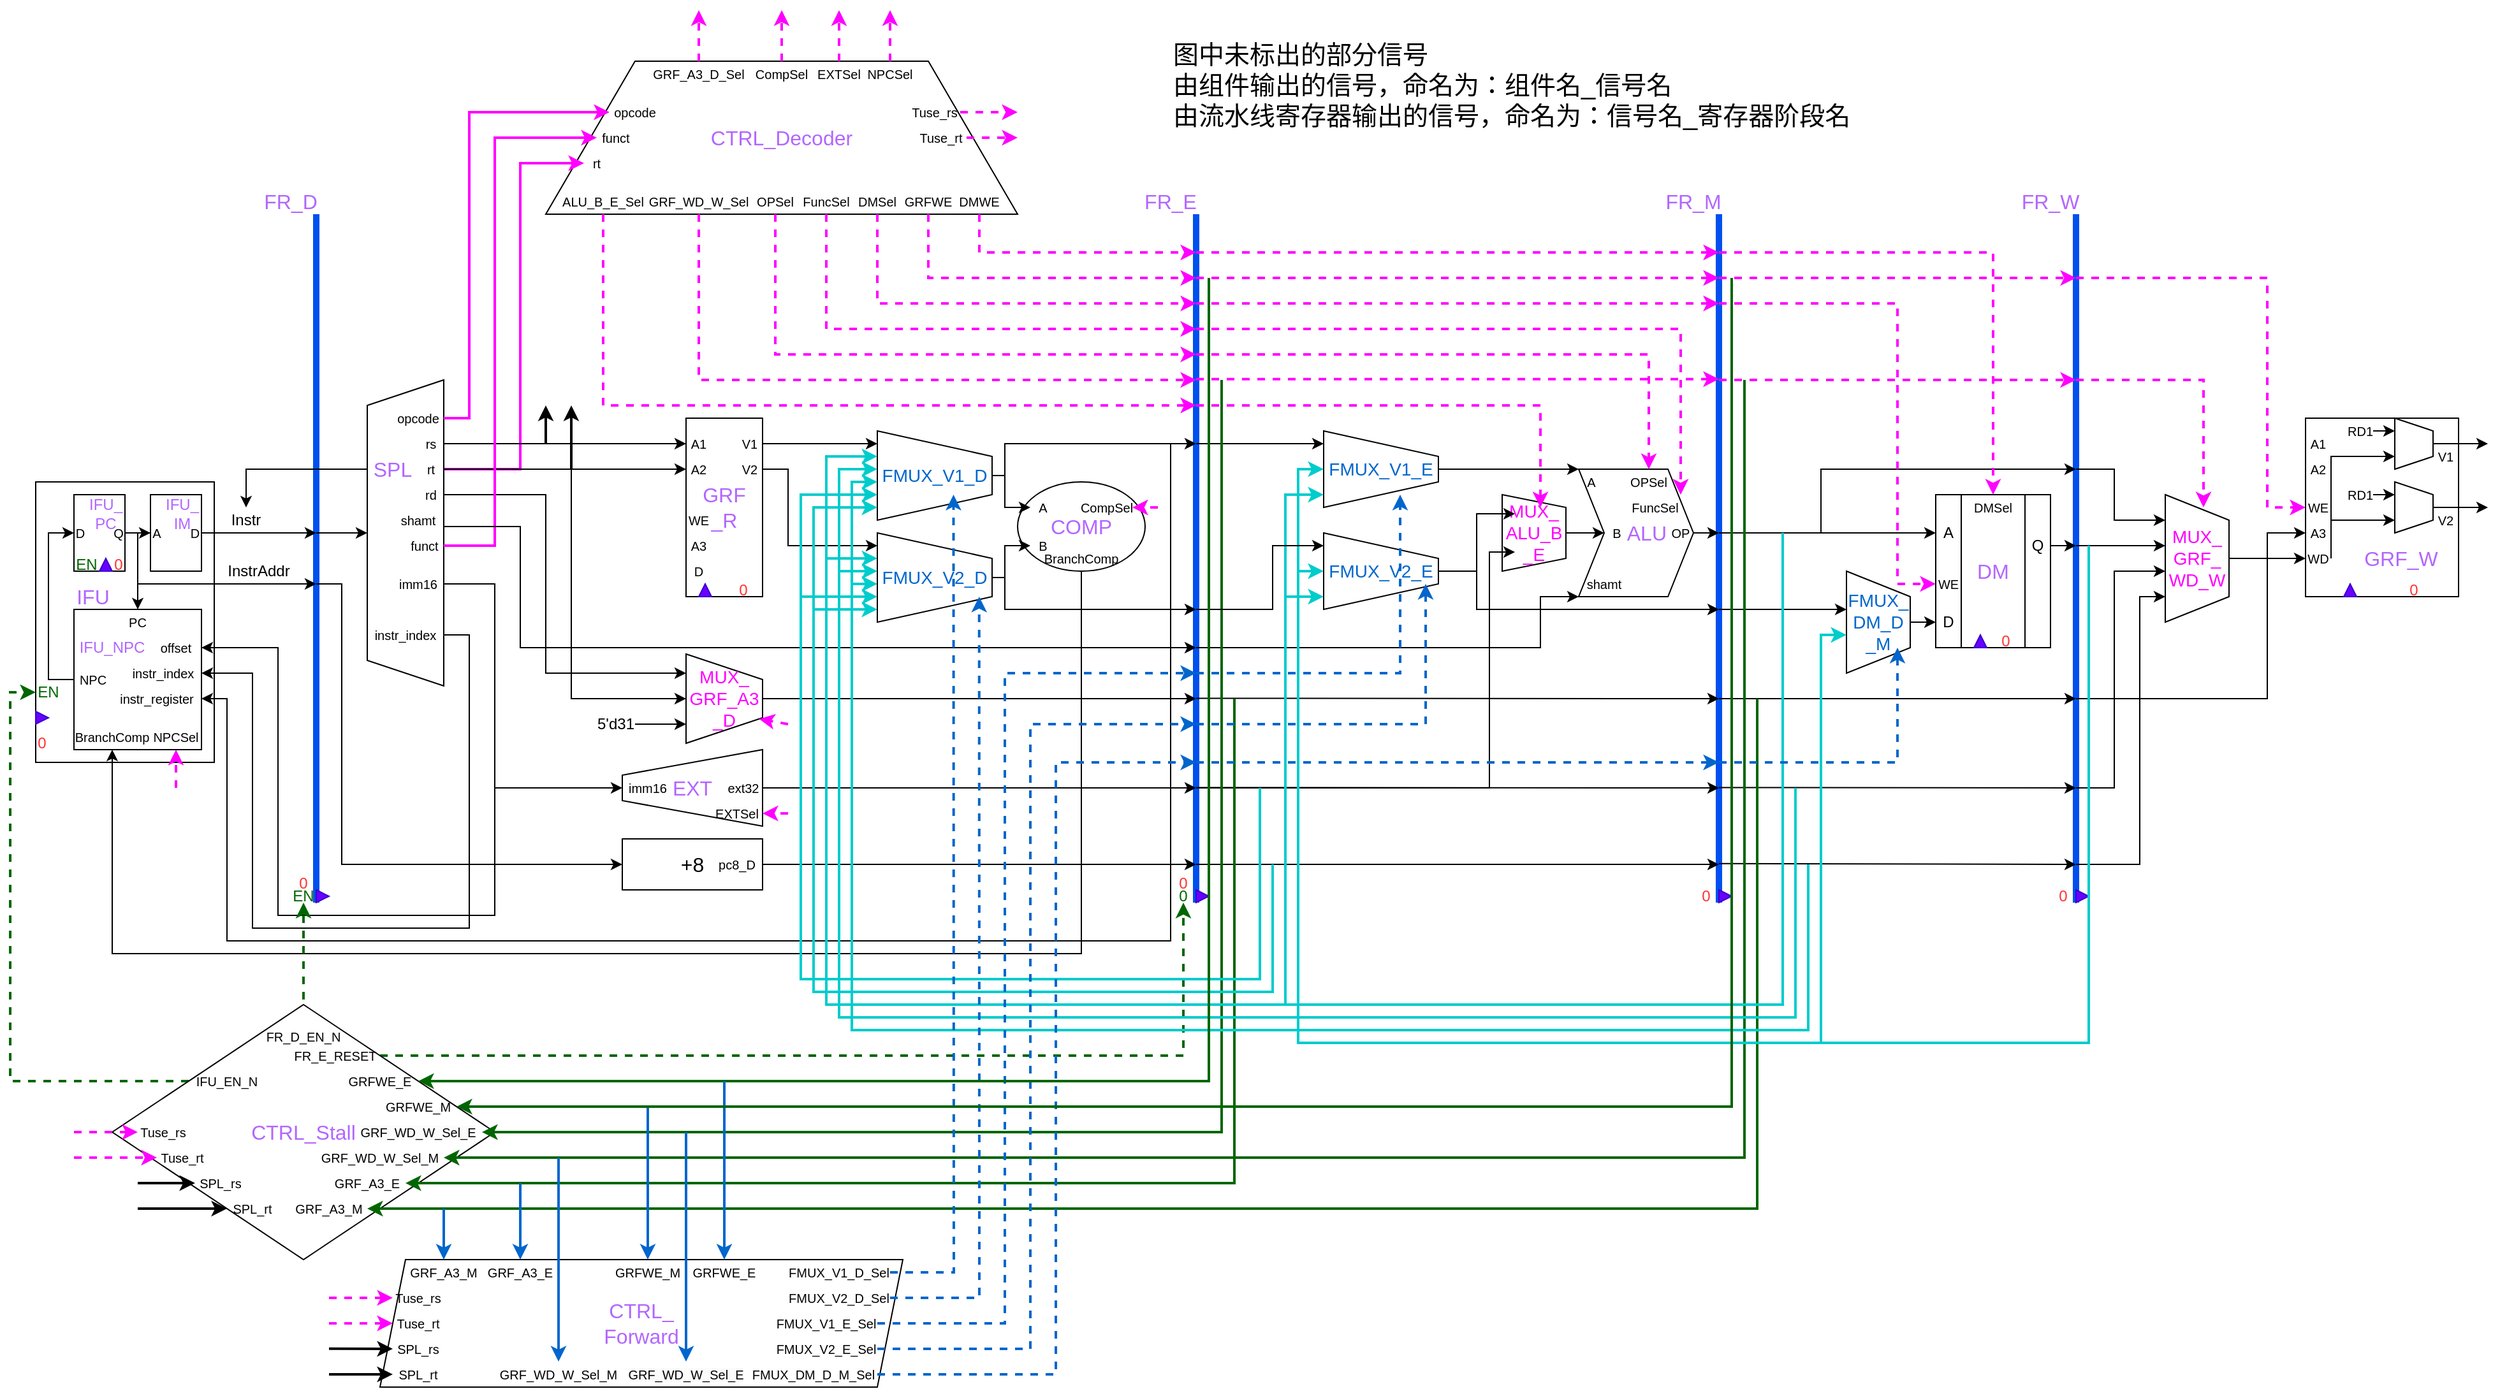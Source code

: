<mxfile version="22.0.3" type="device">
  <diagram id="prtHgNgQTEPvFCAcTncT" name="Page-1">
    <mxGraphModel dx="398" dy="275" grid="1" gridSize="10" guides="1" tooltips="1" connect="1" arrows="1" fold="1" page="1" pageScale="1" pageWidth="1654" pageHeight="1169" math="0" shadow="0">
      <root>
        <mxCell id="0" />
        <mxCell id="1" parent="0" />
        <mxCell id="y1xQ33muBoSTJrlKvMSJ-46" value="&lt;font color=&quot;#b266ff&quot; style=&quot;font-size: 16px;&quot;&gt;CTRL_Decoder&lt;/font&gt;" style="shape=trapezoid;perimeter=trapezoidPerimeter;whiteSpace=wrap;html=1;fixedSize=1;size=70;" parent="1" vertex="1">
          <mxGeometry x="440" y="80" width="370" height="120" as="geometry" />
        </mxCell>
        <mxCell id="ER48WJ5dUgR68-UzpMZ_-28" value="&lt;font style=&quot;font-size: 16px;&quot;&gt;+8&lt;/font&gt;" style="rounded=0;whiteSpace=wrap;html=1;" parent="1" vertex="1">
          <mxGeometry x="500" y="690" width="110" height="40" as="geometry" />
        </mxCell>
        <mxCell id="ER48WJ5dUgR68-UzpMZ_-27" value="&lt;font color=&quot;#0066cc&quot; style=&quot;font-size: 14px;&quot;&gt;FMUX_&lt;br&gt;DM_D&lt;br&gt;_M&lt;/font&gt;" style="shape=trapezoid;perimeter=trapezoidPerimeter;whiteSpace=wrap;html=1;fixedSize=1;rounded=0;strokeColor=default;align=center;verticalAlign=middle;fontFamily=Helvetica;fontSize=12;fontColor=default;fillColor=default;direction=south;" parent="1" vertex="1">
          <mxGeometry x="1460" y="480" width="50" height="80" as="geometry" />
        </mxCell>
        <mxCell id="ER48WJ5dUgR68-UzpMZ_-25" value="&lt;font color=&quot;#0066cc&quot; style=&quot;font-size: 14px;&quot;&gt;FMUX_V1_D&lt;/font&gt;" style="shape=trapezoid;perimeter=trapezoidPerimeter;whiteSpace=wrap;html=1;fixedSize=1;rounded=0;strokeColor=default;align=center;verticalAlign=middle;fontFamily=Helvetica;fontSize=12;fontColor=default;fillColor=default;direction=south;" parent="1" vertex="1">
          <mxGeometry x="700" y="370" width="90" height="70" as="geometry" />
        </mxCell>
        <mxCell id="ER48WJ5dUgR68-UzpMZ_-18" value="&lt;font color=&quot;#b266ff&quot; style=&quot;font-size: 16px;&quot;&gt;&amp;nbsp; &amp;nbsp; ALU&lt;/font&gt;" style="shape=step;perimeter=stepPerimeter;whiteSpace=wrap;html=1;fixedSize=1;size=20;" parent="1" vertex="1">
          <mxGeometry x="1250" y="400" width="90" height="100" as="geometry" />
        </mxCell>
        <mxCell id="5TQuwyumRw6ZRlAPxjWT-94" value="" style="endArrow=none;html=1;rounded=0;jumpSize=6;strokeWidth=5;strokeColor=#0050ef;" parent="1" edge="1">
          <mxGeometry width="50" height="50" relative="1" as="geometry">
            <mxPoint x="1640" y="740" as="sourcePoint" />
            <mxPoint x="1640" y="200" as="targetPoint" />
          </mxGeometry>
        </mxCell>
        <mxCell id="5TQuwyumRw6ZRlAPxjWT-93" value="" style="endArrow=none;html=1;rounded=0;jumpSize=6;strokeWidth=5;strokeColor=#0050ef;" parent="1" edge="1">
          <mxGeometry width="50" height="50" relative="1" as="geometry">
            <mxPoint x="1360" y="740" as="sourcePoint" />
            <mxPoint x="1360" y="200" as="targetPoint" />
          </mxGeometry>
        </mxCell>
        <mxCell id="5TQuwyumRw6ZRlAPxjWT-92" value="" style="endArrow=none;html=1;rounded=0;jumpSize=6;strokeWidth=5;strokeColor=#0050ef;" parent="1" edge="1">
          <mxGeometry width="50" height="50" relative="1" as="geometry">
            <mxPoint x="950" y="740" as="sourcePoint" />
            <mxPoint x="950" y="200" as="targetPoint" />
          </mxGeometry>
        </mxCell>
        <mxCell id="y1xQ33muBoSTJrlKvMSJ-61" style="edgeStyle=orthogonalEdgeStyle;rounded=0;orthogonalLoop=1;jettySize=auto;html=1;fillColor=#1ba1e2;strokeColor=#FF00FF;exitX=1;exitY=0.5;exitDx=0;exitDy=0;entryX=0;entryY=0.5;entryDx=0;entryDy=0;endSize=6;strokeWidth=2;" parent="1" source="y1xQ33muBoSTJrlKvMSJ-53" target="5TQuwyumRw6ZRlAPxjWT-150" edge="1">
          <mxGeometry relative="1" as="geometry">
            <mxPoint x="465.0" y="140.0" as="targetPoint" />
            <Array as="points">
              <mxPoint x="420" y="400" />
              <mxPoint x="420" y="160" />
            </Array>
            <mxPoint x="420" y="420" as="sourcePoint" />
          </mxGeometry>
        </mxCell>
        <mxCell id="5TQuwyumRw6ZRlAPxjWT-97" value="" style="endArrow=none;html=1;rounded=0;jumpSize=6;strokeWidth=5;strokeColor=#0050ef;" parent="1" edge="1">
          <mxGeometry width="50" height="50" relative="1" as="geometry">
            <mxPoint x="260" y="740" as="sourcePoint" />
            <mxPoint x="260" y="200" as="targetPoint" />
          </mxGeometry>
        </mxCell>
        <mxCell id="5TQuwyumRw6ZRlAPxjWT-259" value="&lt;font color=&quot;#ff00ff&quot; style=&quot;font-size: 14px;&quot;&gt;MUX_&lt;br&gt;ALU_B&lt;br&gt;_E&lt;/font&gt;" style="shape=trapezoid;perimeter=trapezoidPerimeter;whiteSpace=wrap;html=1;fixedSize=1;direction=south;size=10;" parent="1" vertex="1">
          <mxGeometry x="1190" y="420" width="50" height="60" as="geometry" />
        </mxCell>
        <mxCell id="5TQuwyumRw6ZRlAPxjWT-234" value="&lt;font color=&quot;#b266ff&quot; style=&quot;font-size: 16px;&quot;&gt;DM&lt;/font&gt;" style="shape=process;whiteSpace=wrap;html=1;backgroundOutline=1;size=0.222;" parent="1" vertex="1">
          <mxGeometry x="1530" y="420" width="90" height="120" as="geometry" />
        </mxCell>
        <mxCell id="y1xQ33muBoSTJrlKvMSJ-3" value="" style="rounded=0;whiteSpace=wrap;html=1;" parent="1" vertex="1">
          <mxGeometry x="40" y="410" width="140" height="220" as="geometry" />
        </mxCell>
        <mxCell id="y1xQ33muBoSTJrlKvMSJ-4" value="" style="rounded=0;whiteSpace=wrap;html=1;" parent="1" vertex="1">
          <mxGeometry x="70" y="420" width="40" height="60" as="geometry" />
        </mxCell>
        <mxCell id="y1xQ33muBoSTJrlKvMSJ-8" value="" style="rounded=0;whiteSpace=wrap;html=1;" parent="1" vertex="1">
          <mxGeometry x="130" y="420" width="40" height="60" as="geometry" />
        </mxCell>
        <mxCell id="y1xQ33muBoSTJrlKvMSJ-9" value="&lt;font style=&quot;font-size: 10px;&quot;&gt;A&lt;/font&gt;" style="text;html=1;strokeColor=none;fillColor=none;align=center;verticalAlign=middle;whiteSpace=wrap;rounded=0;" parent="1" vertex="1">
          <mxGeometry x="130" y="440" width="10" height="20" as="geometry" />
        </mxCell>
        <mxCell id="y1xQ33muBoSTJrlKvMSJ-18" style="edgeStyle=orthogonalEdgeStyle;rounded=0;orthogonalLoop=1;jettySize=auto;html=1;" parent="1" source="y1xQ33muBoSTJrlKvMSJ-11" edge="1">
          <mxGeometry relative="1" as="geometry">
            <mxPoint x="260" y="450" as="targetPoint" />
          </mxGeometry>
        </mxCell>
        <mxCell id="y1xQ33muBoSTJrlKvMSJ-11" value="&lt;font style=&quot;font-size: 10px;&quot;&gt;D&lt;/font&gt;" style="text;html=1;strokeColor=none;fillColor=none;align=center;verticalAlign=middle;whiteSpace=wrap;rounded=0;" parent="1" vertex="1">
          <mxGeometry x="160" y="440" width="10" height="20" as="geometry" />
        </mxCell>
        <mxCell id="y1xQ33muBoSTJrlKvMSJ-12" value="&lt;font style=&quot;font-size: 10px;&quot;&gt;D&lt;/font&gt;" style="text;html=1;strokeColor=none;fillColor=none;align=center;verticalAlign=middle;whiteSpace=wrap;rounded=0;" parent="1" vertex="1">
          <mxGeometry x="70" y="440" width="10" height="20" as="geometry" />
        </mxCell>
        <mxCell id="y1xQ33muBoSTJrlKvMSJ-19" style="edgeStyle=orthogonalEdgeStyle;rounded=0;orthogonalLoop=1;jettySize=auto;html=1;entryX=0;entryY=0.5;entryDx=0;entryDy=0;" parent="1" source="y1xQ33muBoSTJrlKvMSJ-13" target="y1xQ33muBoSTJrlKvMSJ-9" edge="1">
          <mxGeometry relative="1" as="geometry">
            <mxPoint x="130" y="390" as="targetPoint" />
          </mxGeometry>
        </mxCell>
        <mxCell id="y1xQ33muBoSTJrlKvMSJ-23" style="edgeStyle=orthogonalEdgeStyle;rounded=0;orthogonalLoop=1;jettySize=auto;html=1;exitX=1;exitY=0.5;exitDx=0;exitDy=0;entryX=0.5;entryY=0;entryDx=0;entryDy=0;" parent="1" source="y1xQ33muBoSTJrlKvMSJ-13" target="y1xQ33muBoSTJrlKvMSJ-24" edge="1">
          <mxGeometry relative="1" as="geometry">
            <mxPoint x="120" y="510" as="targetPoint" />
            <Array as="points">
              <mxPoint x="120" y="450" />
            </Array>
          </mxGeometry>
        </mxCell>
        <mxCell id="y1xQ33muBoSTJrlKvMSJ-13" value="&lt;font style=&quot;font-size: 10px;&quot;&gt;Q&lt;/font&gt;" style="text;html=1;strokeColor=none;fillColor=none;align=center;verticalAlign=middle;whiteSpace=wrap;rounded=0;" parent="1" vertex="1">
          <mxGeometry x="100" y="440" width="10" height="20" as="geometry" />
        </mxCell>
        <mxCell id="y1xQ33muBoSTJrlKvMSJ-15" value="" style="triangle;whiteSpace=wrap;html=1;direction=north;fillColor=#6a00ff;fontColor=#ffffff;strokeColor=#3700CC;" parent="1" vertex="1">
          <mxGeometry x="90" y="470" width="10" height="10" as="geometry" />
        </mxCell>
        <mxCell id="y1xQ33muBoSTJrlKvMSJ-21" value="" style="rounded=0;whiteSpace=wrap;html=1;" parent="1" vertex="1">
          <mxGeometry x="70" y="510" width="100" height="110" as="geometry" />
        </mxCell>
        <mxCell id="y1xQ33muBoSTJrlKvMSJ-24" value="&lt;font style=&quot;font-size: 10px;&quot;&gt;PC&lt;/font&gt;" style="text;html=1;strokeColor=none;fillColor=none;align=center;verticalAlign=middle;whiteSpace=wrap;rounded=0;" parent="1" vertex="1">
          <mxGeometry x="110" y="510" width="20" height="20" as="geometry" />
        </mxCell>
        <mxCell id="y1xQ33muBoSTJrlKvMSJ-25" value="&lt;font style=&quot;font-size: 10px;&quot;&gt;NPC&lt;br&gt;&lt;/font&gt;" style="text;html=1;strokeColor=none;fillColor=none;align=center;verticalAlign=middle;whiteSpace=wrap;rounded=0;" parent="1" vertex="1">
          <mxGeometry x="70" y="555" width="30" height="20" as="geometry" />
        </mxCell>
        <mxCell id="y1xQ33muBoSTJrlKvMSJ-27" value="&lt;font style=&quot;font-size: 12px;&quot; color=&quot;#b266ff&quot;&gt;IFU_NPC&lt;/font&gt;" style="text;html=1;strokeColor=none;fillColor=none;align=center;verticalAlign=middle;whiteSpace=wrap;rounded=0;" parent="1" vertex="1">
          <mxGeometry x="70" y="530" width="60" height="20" as="geometry" />
        </mxCell>
        <mxCell id="y1xQ33muBoSTJrlKvMSJ-28" value="&lt;font style=&quot;font-size: 10px;&quot;&gt;BranchComp&lt;/font&gt;" style="text;html=1;strokeColor=none;fillColor=none;align=center;verticalAlign=middle;whiteSpace=wrap;rounded=0;" parent="1" vertex="1">
          <mxGeometry x="70" y="600" width="60" height="20" as="geometry" />
        </mxCell>
        <mxCell id="y1xQ33muBoSTJrlKvMSJ-29" value="" style="endArrow=classic;html=1;rounded=0;exitX=1;exitY=0.5;exitDx=0;exitDy=0;" parent="1" source="y1xQ33muBoSTJrlKvMSJ-13" edge="1">
          <mxGeometry width="50" height="50" relative="1" as="geometry">
            <mxPoint x="105" y="460" as="sourcePoint" />
            <mxPoint x="260" y="490" as="targetPoint" />
            <Array as="points">
              <mxPoint x="120" y="450" />
              <mxPoint x="120" y="490" />
            </Array>
          </mxGeometry>
        </mxCell>
        <mxCell id="y1xQ33muBoSTJrlKvMSJ-31" value="&lt;font style=&quot;font-size: 10px;&quot;&gt;offset&lt;br&gt;&lt;/font&gt;" style="text;html=1;strokeColor=none;fillColor=none;align=center;verticalAlign=middle;whiteSpace=wrap;rounded=0;" parent="1" vertex="1">
          <mxGeometry x="130" y="530" width="40" height="20" as="geometry" />
        </mxCell>
        <mxCell id="y1xQ33muBoSTJrlKvMSJ-32" value="&lt;font style=&quot;font-size: 10px;&quot;&gt;instr_index&lt;br&gt;&lt;/font&gt;" style="text;html=1;strokeColor=none;fillColor=none;align=center;verticalAlign=middle;whiteSpace=wrap;rounded=0;" parent="1" vertex="1">
          <mxGeometry x="110" y="550" width="60" height="20" as="geometry" />
        </mxCell>
        <mxCell id="y1xQ33muBoSTJrlKvMSJ-33" value="&lt;font style=&quot;font-size: 10px;&quot;&gt;instr_register&lt;br&gt;&lt;/font&gt;" style="text;html=1;strokeColor=none;fillColor=none;align=center;verticalAlign=middle;whiteSpace=wrap;rounded=0;" parent="1" vertex="1">
          <mxGeometry x="100" y="570" width="70" height="20" as="geometry" />
        </mxCell>
        <mxCell id="y1xQ33muBoSTJrlKvMSJ-34" value="&lt;font style=&quot;font-size: 16px;&quot; color=&quot;#b266ff&quot;&gt;IFU&lt;/font&gt;" style="text;html=1;strokeColor=none;fillColor=none;align=center;verticalAlign=middle;whiteSpace=wrap;rounded=0;" parent="1" vertex="1">
          <mxGeometry x="70" y="490" width="30" height="20" as="geometry" />
        </mxCell>
        <mxCell id="y1xQ33muBoSTJrlKvMSJ-35" value="&lt;font color=&quot;#b266ff&quot;&gt;IFU_&lt;br&gt;PC&lt;/font&gt;" style="text;html=1;strokeColor=none;fillColor=none;align=center;verticalAlign=middle;whiteSpace=wrap;rounded=0;" parent="1" vertex="1">
          <mxGeometry x="80" y="420" width="30" height="30" as="geometry" />
        </mxCell>
        <mxCell id="y1xQ33muBoSTJrlKvMSJ-36" value="&lt;font color=&quot;#b266ff&quot;&gt;IFU_&lt;br&gt;IM&lt;/font&gt;" style="text;html=1;strokeColor=none;fillColor=none;align=center;verticalAlign=middle;whiteSpace=wrap;rounded=0;" parent="1" vertex="1">
          <mxGeometry x="140" y="420" width="30" height="30" as="geometry" />
        </mxCell>
        <mxCell id="y1xQ33muBoSTJrlKvMSJ-38" value="Instr" style="text;html=1;strokeColor=none;fillColor=none;align=center;verticalAlign=middle;whiteSpace=wrap;rounded=0;" parent="1" vertex="1">
          <mxGeometry x="190" y="430" width="30" height="20" as="geometry" />
        </mxCell>
        <mxCell id="y1xQ33muBoSTJrlKvMSJ-39" value="InstrAddr" style="text;html=1;strokeColor=none;fillColor=none;align=center;verticalAlign=middle;whiteSpace=wrap;rounded=0;" parent="1" vertex="1">
          <mxGeometry x="190" y="470" width="50" height="20" as="geometry" />
        </mxCell>
        <mxCell id="y1xQ33muBoSTJrlKvMSJ-40" value="&lt;font style=&quot;font-size: 10px;&quot;&gt;NPCSel&lt;/font&gt;" style="text;html=1;strokeColor=none;fillColor=none;align=center;verticalAlign=middle;whiteSpace=wrap;rounded=0;" parent="1" vertex="1">
          <mxGeometry x="130" y="600" width="40" height="20" as="geometry" />
        </mxCell>
        <mxCell id="y1xQ33muBoSTJrlKvMSJ-43" value="&lt;font style=&quot;font-size: 16px;&quot; color=&quot;#b266ff&quot;&gt;FR_D&lt;br&gt;&lt;/font&gt;" style="text;html=1;strokeColor=none;fillColor=none;align=center;verticalAlign=middle;whiteSpace=wrap;rounded=0;" parent="1" vertex="1">
          <mxGeometry x="220" y="180" width="40" height="20" as="geometry" />
        </mxCell>
        <mxCell id="y1xQ33muBoSTJrlKvMSJ-44" value="" style="triangle;whiteSpace=wrap;html=1;direction=east;fillColor=#6a00ff;fontColor=#ffffff;strokeColor=#3700CC;" parent="1" vertex="1">
          <mxGeometry x="260" y="730" width="10" height="10" as="geometry" />
        </mxCell>
        <mxCell id="y1xQ33muBoSTJrlKvMSJ-45" value="&lt;font color=&quot;#b266ff&quot; style=&quot;font-size: 16px;&quot;&gt;GRF&lt;br&gt;_R&lt;/font&gt;" style="rounded=0;whiteSpace=wrap;html=1;" parent="1" vertex="1">
          <mxGeometry x="550" y="360" width="60" height="140" as="geometry" />
        </mxCell>
        <mxCell id="y1xQ33muBoSTJrlKvMSJ-47" value="" style="shape=trapezoid;perimeter=trapezoidPerimeter;whiteSpace=wrap;html=1;fixedSize=1;direction=north;" parent="1" vertex="1">
          <mxGeometry x="300" y="330" width="60" height="240" as="geometry" />
        </mxCell>
        <mxCell id="y1xQ33muBoSTJrlKvMSJ-60" style="edgeStyle=orthogonalEdgeStyle;rounded=0;orthogonalLoop=1;jettySize=auto;html=1;fillColor=#1ba1e2;strokeColor=#FF00FF;exitX=1;exitY=0.5;exitDx=0;exitDy=0;entryX=0;entryY=0.5;entryDx=0;entryDy=0;strokeWidth=2;" parent="1" source="y1xQ33muBoSTJrlKvMSJ-51" target="5TQuwyumRw6ZRlAPxjWT-104" edge="1">
          <mxGeometry relative="1" as="geometry">
            <mxPoint x="460" y="110" as="targetPoint" />
            <Array as="points">
              <mxPoint x="380" y="360" />
              <mxPoint x="380" y="120" />
            </Array>
            <mxPoint x="370" y="360" as="sourcePoint" />
          </mxGeometry>
        </mxCell>
        <mxCell id="y1xQ33muBoSTJrlKvMSJ-51" value="&lt;font style=&quot;font-size: 10px;&quot;&gt;opcode&lt;/font&gt;" style="text;html=1;strokeColor=none;fillColor=none;align=center;verticalAlign=middle;whiteSpace=wrap;rounded=0;" parent="1" vertex="1">
          <mxGeometry x="320" y="350" width="40" height="20" as="geometry" />
        </mxCell>
        <mxCell id="y1xQ33muBoSTJrlKvMSJ-74" style="edgeStyle=orthogonalEdgeStyle;rounded=0;orthogonalLoop=1;jettySize=auto;html=1;entryX=0;entryY=0.5;entryDx=0;entryDy=0;exitX=1;exitY=0.5;exitDx=0;exitDy=0;" parent="1" source="y1xQ33muBoSTJrlKvMSJ-52" target="y1xQ33muBoSTJrlKvMSJ-65" edge="1">
          <mxGeometry relative="1" as="geometry" />
        </mxCell>
        <mxCell id="y1xQ33muBoSTJrlKvMSJ-52" value="&lt;font style=&quot;font-size: 10px;&quot;&gt;rs&lt;/font&gt;" style="text;html=1;strokeColor=none;fillColor=none;align=center;verticalAlign=middle;whiteSpace=wrap;rounded=0;" parent="1" vertex="1">
          <mxGeometry x="340" y="370" width="20" height="20" as="geometry" />
        </mxCell>
        <mxCell id="y1xQ33muBoSTJrlKvMSJ-73" style="edgeStyle=orthogonalEdgeStyle;rounded=0;orthogonalLoop=1;jettySize=auto;html=1;exitX=1;exitY=0.5;exitDx=0;exitDy=0;entryX=0;entryY=0.5;entryDx=0;entryDy=0;" parent="1" source="y1xQ33muBoSTJrlKvMSJ-53" target="y1xQ33muBoSTJrlKvMSJ-66" edge="1">
          <mxGeometry relative="1" as="geometry">
            <Array as="points">
              <mxPoint x="470" y="400" />
              <mxPoint x="470" y="400" />
            </Array>
          </mxGeometry>
        </mxCell>
        <mxCell id="y1xQ33muBoSTJrlKvMSJ-81" style="edgeStyle=orthogonalEdgeStyle;rounded=0;orthogonalLoop=1;jettySize=auto;html=1;exitX=1;exitY=0.5;exitDx=0;exitDy=0;" parent="1" source="y1xQ33muBoSTJrlKvMSJ-53" edge="1">
          <mxGeometry relative="1" as="geometry">
            <mxPoint x="550" y="580" as="targetPoint" />
            <Array as="points">
              <mxPoint x="460" y="400" />
              <mxPoint x="460" y="580" />
            </Array>
          </mxGeometry>
        </mxCell>
        <mxCell id="y1xQ33muBoSTJrlKvMSJ-53" value="&lt;font style=&quot;font-size: 10px;&quot;&gt;rt&lt;/font&gt;" style="text;html=1;strokeColor=none;fillColor=none;align=center;verticalAlign=middle;whiteSpace=wrap;rounded=0;" parent="1" vertex="1">
          <mxGeometry x="340" y="390" width="20" height="20" as="geometry" />
        </mxCell>
        <mxCell id="y1xQ33muBoSTJrlKvMSJ-79" style="edgeStyle=orthogonalEdgeStyle;rounded=0;orthogonalLoop=1;jettySize=auto;html=1;exitX=1;exitY=0.5;exitDx=0;exitDy=0;" parent="1" source="y1xQ33muBoSTJrlKvMSJ-55" edge="1">
          <mxGeometry relative="1" as="geometry">
            <mxPoint x="550" y="560" as="targetPoint" />
            <Array as="points">
              <mxPoint x="440" y="420" />
              <mxPoint x="440" y="560" />
            </Array>
          </mxGeometry>
        </mxCell>
        <mxCell id="y1xQ33muBoSTJrlKvMSJ-55" value="&lt;font style=&quot;font-size: 10px;&quot;&gt;rd&lt;/font&gt;" style="text;html=1;strokeColor=none;fillColor=none;align=center;verticalAlign=middle;whiteSpace=wrap;rounded=0;" parent="1" vertex="1">
          <mxGeometry x="340" y="410" width="20" height="20" as="geometry" />
        </mxCell>
        <mxCell id="y1xQ33muBoSTJrlKvMSJ-62" style="edgeStyle=orthogonalEdgeStyle;rounded=0;orthogonalLoop=1;jettySize=auto;html=1;fillColor=#1ba1e2;strokeColor=#FF00FF;exitX=1;exitY=0.5;exitDx=0;exitDy=0;entryX=0;entryY=0.5;entryDx=0;entryDy=0;strokeWidth=2;" parent="1" source="y1xQ33muBoSTJrlKvMSJ-57" target="5TQuwyumRw6ZRlAPxjWT-103" edge="1">
          <mxGeometry relative="1" as="geometry">
            <mxPoint x="440" y="229.94" as="targetPoint" />
            <mxPoint x="380" y="460" as="sourcePoint" />
            <Array as="points">
              <mxPoint x="400" y="460" />
              <mxPoint x="400" y="140" />
            </Array>
          </mxGeometry>
        </mxCell>
        <mxCell id="y1xQ33muBoSTJrlKvMSJ-91" style="edgeStyle=orthogonalEdgeStyle;rounded=0;orthogonalLoop=1;jettySize=auto;html=1;exitX=1;exitY=0.5;exitDx=0;exitDy=0;" parent="1" edge="1">
          <mxGeometry relative="1" as="geometry">
            <mxPoint x="950" y="540" as="targetPoint" />
            <mxPoint x="360" y="445" as="sourcePoint" />
            <Array as="points">
              <mxPoint x="420" y="445" />
              <mxPoint x="420" y="540" />
              <mxPoint x="950" y="540" />
            </Array>
          </mxGeometry>
        </mxCell>
        <mxCell id="y1xQ33muBoSTJrlKvMSJ-56" value="&lt;font style=&quot;font-size: 10px;&quot;&gt;shamt&lt;/font&gt;" style="text;html=1;strokeColor=none;fillColor=none;align=center;verticalAlign=middle;whiteSpace=wrap;rounded=0;" parent="1" vertex="1">
          <mxGeometry x="320" y="430" width="40" height="20" as="geometry" />
        </mxCell>
        <mxCell id="y1xQ33muBoSTJrlKvMSJ-57" value="&lt;font style=&quot;font-size: 10px;&quot;&gt;funct&lt;br&gt;&lt;/font&gt;" style="text;html=1;strokeColor=none;fillColor=none;align=center;verticalAlign=middle;whiteSpace=wrap;rounded=0;" parent="1" vertex="1">
          <mxGeometry x="330" y="450" width="30" height="20" as="geometry" />
        </mxCell>
        <mxCell id="y1xQ33muBoSTJrlKvMSJ-70" style="edgeStyle=orthogonalEdgeStyle;rounded=0;orthogonalLoop=1;jettySize=auto;html=1;entryX=1;entryY=0.5;entryDx=0;entryDy=0;" parent="1" source="y1xQ33muBoSTJrlKvMSJ-58" target="y1xQ33muBoSTJrlKvMSJ-31" edge="1">
          <mxGeometry relative="1" as="geometry">
            <mxPoint x="150" y="680" as="targetPoint" />
            <Array as="points">
              <mxPoint x="400" y="490" />
              <mxPoint x="400" y="750" />
              <mxPoint x="230" y="750" />
              <mxPoint x="230" y="540" />
            </Array>
          </mxGeometry>
        </mxCell>
        <mxCell id="y1xQ33muBoSTJrlKvMSJ-85" style="edgeStyle=orthogonalEdgeStyle;rounded=0;orthogonalLoop=1;jettySize=auto;html=1;entryX=0;entryY=0.5;entryDx=0;entryDy=0;" parent="1" source="y1xQ33muBoSTJrlKvMSJ-58" target="y1xQ33muBoSTJrlKvMSJ-122" edge="1">
          <mxGeometry relative="1" as="geometry">
            <mxPoint x="470" y="640" as="targetPoint" />
            <Array as="points">
              <mxPoint x="400" y="490" />
              <mxPoint x="400" y="650" />
            </Array>
          </mxGeometry>
        </mxCell>
        <mxCell id="y1xQ33muBoSTJrlKvMSJ-58" value="&lt;font style=&quot;font-size: 10px;&quot;&gt;imm16&lt;br&gt;&lt;/font&gt;" style="text;html=1;strokeColor=none;fillColor=none;align=center;verticalAlign=middle;whiteSpace=wrap;rounded=0;" parent="1" vertex="1">
          <mxGeometry x="320" y="480" width="40" height="20" as="geometry" />
        </mxCell>
        <mxCell id="y1xQ33muBoSTJrlKvMSJ-68" style="edgeStyle=orthogonalEdgeStyle;rounded=0;orthogonalLoop=1;jettySize=auto;html=1;entryX=1;entryY=0.5;entryDx=0;entryDy=0;exitX=1;exitY=0.5;exitDx=0;exitDy=0;" parent="1" source="y1xQ33muBoSTJrlKvMSJ-59" target="y1xQ33muBoSTJrlKvMSJ-32" edge="1">
          <mxGeometry relative="1" as="geometry">
            <mxPoint x="160" y="560" as="targetPoint" />
            <mxPoint x="350" y="530" as="sourcePoint" />
            <Array as="points">
              <mxPoint x="380" y="530" />
              <mxPoint x="380" y="760" />
              <mxPoint x="210" y="760" />
              <mxPoint x="210" y="560" />
            </Array>
          </mxGeometry>
        </mxCell>
        <mxCell id="y1xQ33muBoSTJrlKvMSJ-59" value="&lt;font style=&quot;font-size: 10px;&quot;&gt;instr_index&lt;br&gt;&lt;/font&gt;" style="text;html=1;strokeColor=none;fillColor=none;align=center;verticalAlign=middle;whiteSpace=wrap;rounded=0;" parent="1" vertex="1">
          <mxGeometry x="300" y="520" width="60" height="20" as="geometry" />
        </mxCell>
        <mxCell id="y1xQ33muBoSTJrlKvMSJ-65" value="&lt;font style=&quot;font-size: 10px;&quot;&gt;A1&lt;/font&gt;" style="text;html=1;strokeColor=none;fillColor=none;align=center;verticalAlign=middle;whiteSpace=wrap;rounded=0;" parent="1" vertex="1">
          <mxGeometry x="550" y="370" width="20" height="20" as="geometry" />
        </mxCell>
        <mxCell id="y1xQ33muBoSTJrlKvMSJ-66" value="&lt;font style=&quot;font-size: 10px;&quot;&gt;A2&lt;/font&gt;" style="text;html=1;strokeColor=none;fillColor=none;align=center;verticalAlign=middle;whiteSpace=wrap;rounded=0;" parent="1" vertex="1">
          <mxGeometry x="550" y="390" width="20" height="20" as="geometry" />
        </mxCell>
        <mxCell id="y1xQ33muBoSTJrlKvMSJ-77" style="edgeStyle=orthogonalEdgeStyle;rounded=0;orthogonalLoop=1;jettySize=auto;html=1;exitX=1;exitY=0.5;exitDx=0;exitDy=0;" parent="1" source="y1xQ33muBoSTJrlKvMSJ-75" edge="1">
          <mxGeometry relative="1" as="geometry">
            <mxPoint x="700" y="380" as="targetPoint" />
            <mxPoint x="639.99" y="370" as="sourcePoint" />
          </mxGeometry>
        </mxCell>
        <mxCell id="y1xQ33muBoSTJrlKvMSJ-75" value="&lt;font style=&quot;font-size: 10px;&quot;&gt;V1&lt;/font&gt;" style="text;html=1;strokeColor=none;fillColor=none;align=center;verticalAlign=middle;whiteSpace=wrap;rounded=0;" parent="1" vertex="1">
          <mxGeometry x="590" y="370" width="20" height="20" as="geometry" />
        </mxCell>
        <mxCell id="y1xQ33muBoSTJrlKvMSJ-78" style="edgeStyle=orthogonalEdgeStyle;rounded=0;orthogonalLoop=1;jettySize=auto;html=1;exitX=1;exitY=0.5;exitDx=0;exitDy=0;" parent="1" source="y1xQ33muBoSTJrlKvMSJ-76" edge="1">
          <mxGeometry relative="1" as="geometry">
            <mxPoint x="700" y="460" as="targetPoint" />
            <Array as="points">
              <mxPoint x="630" y="400" />
              <mxPoint x="630" y="460" />
            </Array>
          </mxGeometry>
        </mxCell>
        <mxCell id="y1xQ33muBoSTJrlKvMSJ-76" value="&lt;font style=&quot;font-size: 10px;&quot;&gt;V2&lt;/font&gt;" style="text;html=1;strokeColor=none;fillColor=none;align=center;verticalAlign=middle;whiteSpace=wrap;rounded=0;" parent="1" vertex="1">
          <mxGeometry x="590" y="390" width="20" height="20" as="geometry" />
        </mxCell>
        <mxCell id="y1xQ33muBoSTJrlKvMSJ-101" style="edgeStyle=orthogonalEdgeStyle;rounded=0;orthogonalLoop=1;jettySize=auto;html=1;exitX=0.5;exitY=0;exitDx=0;exitDy=0;" parent="1" source="y1xQ33muBoSTJrlKvMSJ-82" edge="1">
          <mxGeometry relative="1" as="geometry">
            <mxPoint x="950" y="580" as="targetPoint" />
            <mxPoint x="620" y="550" as="sourcePoint" />
            <Array as="points">
              <mxPoint x="850" y="580" />
            </Array>
          </mxGeometry>
        </mxCell>
        <mxCell id="y1xQ33muBoSTJrlKvMSJ-82" value="&lt;font color=&quot;#ff00ff&quot; style=&quot;font-size: 14px;&quot;&gt;MUX_&lt;br&gt;GRF_A3&lt;br&gt;_D&lt;/font&gt;" style="shape=trapezoid;perimeter=trapezoidPerimeter;whiteSpace=wrap;html=1;fixedSize=1;direction=south;" parent="1" vertex="1">
          <mxGeometry x="550" y="545" width="60" height="70" as="geometry" />
        </mxCell>
        <mxCell id="y1xQ33muBoSTJrlKvMSJ-83" value="&lt;font style=&quot;font-size: 12px;&quot;&gt;5&#39;d31&lt;/font&gt;" style="text;html=1;strokeColor=none;fillColor=none;align=center;verticalAlign=middle;whiteSpace=wrap;rounded=0;" parent="1" vertex="1">
          <mxGeometry x="480" y="590" width="30" height="20" as="geometry" />
        </mxCell>
        <mxCell id="y1xQ33muBoSTJrlKvMSJ-84" style="edgeStyle=orthogonalEdgeStyle;rounded=0;orthogonalLoop=1;jettySize=auto;html=1;exitX=1;exitY=0.5;exitDx=0;exitDy=0;" parent="1" source="y1xQ33muBoSTJrlKvMSJ-83" edge="1">
          <mxGeometry relative="1" as="geometry">
            <mxPoint x="490" y="607.41" as="sourcePoint" />
            <mxPoint x="550" y="600" as="targetPoint" />
            <Array as="points">
              <mxPoint x="540" y="600" />
              <mxPoint x="540" y="600" />
            </Array>
          </mxGeometry>
        </mxCell>
        <mxCell id="y1xQ33muBoSTJrlKvMSJ-86" value="&lt;font color=&quot;#b266ff&quot; style=&quot;font-size: 16px;&quot;&gt;EXT&lt;/font&gt;" style="shape=trapezoid;perimeter=trapezoidPerimeter;whiteSpace=wrap;html=1;fixedSize=1;direction=north;" parent="1" vertex="1">
          <mxGeometry x="500" y="620" width="110" height="60" as="geometry" />
        </mxCell>
        <mxCell id="y1xQ33muBoSTJrlKvMSJ-92" value="" style="triangle;whiteSpace=wrap;html=1;direction=north;fillColor=#6a00ff;fontColor=#ffffff;strokeColor=#3700CC;" parent="1" vertex="1">
          <mxGeometry x="560" y="490" width="10" height="10" as="geometry" />
        </mxCell>
        <mxCell id="y1xQ33muBoSTJrlKvMSJ-16" value="&lt;font color=&quot;#ff3333&quot; style=&quot;font-size: 12px;&quot;&gt;0&lt;/font&gt;" style="text;html=1;strokeColor=none;fillColor=none;align=center;verticalAlign=middle;whiteSpace=wrap;rounded=0;fontColor=#00CC00;" parent="1" vertex="1">
          <mxGeometry x="590" y="490" width="10" height="10" as="geometry" />
        </mxCell>
        <mxCell id="y1xQ33muBoSTJrlKvMSJ-109" style="edgeStyle=orthogonalEdgeStyle;rounded=0;orthogonalLoop=1;jettySize=auto;html=1;exitX=0.5;exitY=1;exitDx=0;exitDy=0;entryX=0.5;entryY=1;entryDx=0;entryDy=0;" parent="1" source="y1xQ33muBoSTJrlKvMSJ-107" target="y1xQ33muBoSTJrlKvMSJ-28" edge="1">
          <mxGeometry relative="1" as="geometry">
            <mxPoint x="50" y="770" as="targetPoint" />
            <Array as="points">
              <mxPoint x="860" y="780" />
              <mxPoint x="100" y="780" />
            </Array>
          </mxGeometry>
        </mxCell>
        <mxCell id="y1xQ33muBoSTJrlKvMSJ-93" value="&lt;font style=&quot;font-size: 16px;&quot; color=&quot;#b266ff&quot;&gt;COMP&lt;/font&gt;" style="ellipse;whiteSpace=wrap;html=1;" parent="1" vertex="1">
          <mxGeometry x="810" y="410" width="100" height="70" as="geometry" />
        </mxCell>
        <mxCell id="y1xQ33muBoSTJrlKvMSJ-98" value="" style="endArrow=classic;html=1;rounded=0;entryX=0;entryY=0.5;entryDx=0;entryDy=0;" parent="1" target="ER48WJ5dUgR68-UzpMZ_-28" edge="1">
          <mxGeometry width="50" height="50" relative="1" as="geometry">
            <mxPoint x="260" y="490" as="sourcePoint" />
            <mxPoint x="490" y="700" as="targetPoint" />
            <Array as="points">
              <mxPoint x="280" y="490" />
              <mxPoint x="280" y="710" />
            </Array>
          </mxGeometry>
        </mxCell>
        <mxCell id="y1xQ33muBoSTJrlKvMSJ-104" value="&lt;font style=&quot;font-size: 10px;&quot;&gt;A&lt;/font&gt;" style="text;html=1;strokeColor=none;fillColor=none;align=center;verticalAlign=middle;whiteSpace=wrap;rounded=0;" parent="1" vertex="1">
          <mxGeometry x="820" y="420" width="20" height="20" as="geometry" />
        </mxCell>
        <mxCell id="y1xQ33muBoSTJrlKvMSJ-105" value="&lt;font style=&quot;font-size: 10px;&quot;&gt;B&lt;/font&gt;" style="text;html=1;strokeColor=none;fillColor=none;align=center;verticalAlign=middle;whiteSpace=wrap;rounded=0;" parent="1" vertex="1">
          <mxGeometry x="820" y="450" width="20" height="20" as="geometry" />
        </mxCell>
        <mxCell id="y1xQ33muBoSTJrlKvMSJ-106" value="&lt;font style=&quot;font-size: 20px;&quot;&gt;图中未标出的部分信号&lt;br&gt;由组件输出的信号，命名为：组件名_信号名&lt;br&gt;由流水线寄存器输出的信号，命名为：信号名_寄存器阶段名&lt;/font&gt;" style="text;html=1;strokeColor=none;fillColor=none;align=left;verticalAlign=middle;whiteSpace=wrap;rounded=0;" parent="1" vertex="1">
          <mxGeometry x="930" y="55" width="540" height="85" as="geometry" />
        </mxCell>
        <mxCell id="y1xQ33muBoSTJrlKvMSJ-107" value="&lt;font style=&quot;font-size: 10px;&quot;&gt;BranchComp&lt;/font&gt;" style="text;html=1;strokeColor=none;fillColor=none;align=center;verticalAlign=middle;whiteSpace=wrap;rounded=0;" parent="1" vertex="1">
          <mxGeometry x="830" y="460" width="60" height="20" as="geometry" />
        </mxCell>
        <mxCell id="y1xQ33muBoSTJrlKvMSJ-113" style="edgeStyle=orthogonalEdgeStyle;rounded=0;orthogonalLoop=1;jettySize=auto;html=1;exitX=1;exitY=0.5;exitDx=0;exitDy=0;" parent="1" source="ER48WJ5dUgR68-UzpMZ_-29" edge="1">
          <mxGeometry relative="1" as="geometry">
            <mxPoint x="950" y="710" as="targetPoint" />
            <Array as="points" />
            <mxPoint x="620" y="720" as="sourcePoint" />
          </mxGeometry>
        </mxCell>
        <mxCell id="y1xQ33muBoSTJrlKvMSJ-115" value="" style="triangle;whiteSpace=wrap;html=1;direction=east;fillColor=#6a00ff;fontColor=#ffffff;strokeColor=#3700CC;" parent="1" vertex="1">
          <mxGeometry x="950" y="730" width="10" height="10" as="geometry" />
        </mxCell>
        <mxCell id="y1xQ33muBoSTJrlKvMSJ-116" value="&lt;font style=&quot;font-size: 16px;&quot; color=&quot;#b266ff&quot;&gt;FR_E&lt;br&gt;&lt;/font&gt;" style="text;html=1;strokeColor=none;fillColor=none;align=center;verticalAlign=middle;whiteSpace=wrap;rounded=0;" parent="1" vertex="1">
          <mxGeometry x="910" y="180" width="40" height="20" as="geometry" />
        </mxCell>
        <mxCell id="y1xQ33muBoSTJrlKvMSJ-117" value="" style="endArrow=classic;html=1;rounded=0;" parent="1" edge="1">
          <mxGeometry width="50" height="50" relative="1" as="geometry">
            <mxPoint x="950" y="380" as="sourcePoint" />
            <mxPoint x="1050" y="380" as="targetPoint" />
          </mxGeometry>
        </mxCell>
        <mxCell id="y1xQ33muBoSTJrlKvMSJ-119" value="" style="endArrow=classic;html=1;rounded=0;" parent="1" edge="1">
          <mxGeometry width="50" height="50" relative="1" as="geometry">
            <mxPoint x="950" y="650" as="sourcePoint" />
            <mxPoint x="1200" y="465" as="targetPoint" />
            <Array as="points">
              <mxPoint x="1180" y="650" />
              <mxPoint x="1180" y="465" />
            </Array>
          </mxGeometry>
        </mxCell>
        <mxCell id="5TQuwyumRw6ZRlAPxjWT-202" style="edgeStyle=orthogonalEdgeStyle;rounded=0;orthogonalLoop=1;jettySize=auto;html=1;fontFamily=Helvetica;fontSize=12;fontColor=default;entryX=0;entryY=0.5;entryDx=0;entryDy=0;" parent="1" target="ER48WJ5dUgR68-UzpMZ_-22" edge="1">
          <mxGeometry relative="1" as="geometry">
            <mxPoint x="1270" y="450" as="targetPoint" />
            <mxPoint x="1240" y="450" as="sourcePoint" />
          </mxGeometry>
        </mxCell>
        <mxCell id="y1xQ33muBoSTJrlKvMSJ-122" value="&lt;font style=&quot;font-size: 10px;&quot;&gt;imm16&lt;br&gt;&lt;/font&gt;" style="text;html=1;strokeColor=none;fillColor=none;align=center;verticalAlign=middle;whiteSpace=wrap;rounded=0;" parent="1" vertex="1">
          <mxGeometry x="500" y="640" width="40" height="20" as="geometry" />
        </mxCell>
        <mxCell id="y1xQ33muBoSTJrlKvMSJ-123" value="&lt;font style=&quot;font-size: 10px;&quot;&gt;ext32&lt;br&gt;&lt;/font&gt;" style="text;html=1;strokeColor=none;fillColor=none;align=center;verticalAlign=middle;whiteSpace=wrap;rounded=0;" parent="1" vertex="1">
          <mxGeometry x="580" y="640" width="30" height="20" as="geometry" />
        </mxCell>
        <mxCell id="y1xQ33muBoSTJrlKvMSJ-131" style="edgeStyle=orthogonalEdgeStyle;rounded=0;orthogonalLoop=1;jettySize=auto;html=1;exitX=1;exitY=0.5;exitDx=0;exitDy=0;" parent="1" source="ER48WJ5dUgR68-UzpMZ_-26" edge="1">
          <mxGeometry relative="1" as="geometry">
            <mxPoint x="1360" y="450" as="targetPoint" />
            <mxPoint x="1340" y="450.0" as="sourcePoint" />
            <Array as="points" />
          </mxGeometry>
        </mxCell>
        <mxCell id="y1xQ33muBoSTJrlKvMSJ-126" value="" style="endArrow=classic;html=1;rounded=0;entryX=0;entryY=1;entryDx=0;entryDy=0;" parent="1" target="ER48WJ5dUgR68-UzpMZ_-24" edge="1">
          <mxGeometry width="50" height="50" relative="1" as="geometry">
            <mxPoint x="950" y="540" as="sourcePoint" />
            <mxPoint x="1250" y="500" as="targetPoint" />
            <Array as="points">
              <mxPoint x="1030" y="540" />
              <mxPoint x="1220" y="540" />
              <mxPoint x="1220" y="500" />
            </Array>
          </mxGeometry>
        </mxCell>
        <mxCell id="y1xQ33muBoSTJrlKvMSJ-127" value="" style="endArrow=classic;html=1;rounded=0;" parent="1" edge="1">
          <mxGeometry width="50" height="50" relative="1" as="geometry">
            <mxPoint x="950" y="579.73" as="sourcePoint" />
            <mxPoint x="1360" y="580" as="targetPoint" />
          </mxGeometry>
        </mxCell>
        <mxCell id="y1xQ33muBoSTJrlKvMSJ-128" value="" style="endArrow=classic;html=1;rounded=0;" parent="1" edge="1">
          <mxGeometry width="50" height="50" relative="1" as="geometry">
            <mxPoint x="950" y="649.73" as="sourcePoint" />
            <mxPoint x="1360" y="650" as="targetPoint" />
          </mxGeometry>
        </mxCell>
        <mxCell id="y1xQ33muBoSTJrlKvMSJ-129" value="" style="endArrow=classic;html=1;rounded=0;" parent="1" edge="1">
          <mxGeometry width="50" height="50" relative="1" as="geometry">
            <mxPoint x="950" y="710" as="sourcePoint" />
            <mxPoint x="1360" y="710" as="targetPoint" />
          </mxGeometry>
        </mxCell>
        <mxCell id="y1xQ33muBoSTJrlKvMSJ-133" value="" style="triangle;whiteSpace=wrap;html=1;direction=east;fillColor=#6a00ff;fontColor=#ffffff;strokeColor=#3700CC;" parent="1" vertex="1">
          <mxGeometry x="1360" y="730" width="10" height="10" as="geometry" />
        </mxCell>
        <mxCell id="y1xQ33muBoSTJrlKvMSJ-134" value="&lt;font style=&quot;font-size: 16px;&quot; color=&quot;#b266ff&quot;&gt;FR_M&lt;br&gt;&lt;/font&gt;" style="text;html=1;strokeColor=none;fillColor=none;align=center;verticalAlign=middle;whiteSpace=wrap;rounded=0;" parent="1" vertex="1">
          <mxGeometry x="1320" y="180" width="40" height="20" as="geometry" />
        </mxCell>
        <mxCell id="y1xQ33muBoSTJrlKvMSJ-136" value="" style="endArrow=classic;html=1;rounded=0;entryX=0;entryY=0.5;entryDx=0;entryDy=0;" parent="1" target="y1xQ33muBoSTJrlKvMSJ-140" edge="1">
          <mxGeometry width="50" height="50" relative="1" as="geometry">
            <mxPoint x="1360" y="450" as="sourcePoint" />
            <mxPoint x="1520" y="450" as="targetPoint" />
          </mxGeometry>
        </mxCell>
        <mxCell id="y1xQ33muBoSTJrlKvMSJ-137" value="" style="endArrow=classic;html=1;rounded=0;" parent="1" edge="1">
          <mxGeometry width="50" height="50" relative="1" as="geometry">
            <mxPoint x="1440" y="450" as="sourcePoint" />
            <mxPoint x="1640" y="400" as="targetPoint" />
            <Array as="points">
              <mxPoint x="1440" y="400" />
            </Array>
          </mxGeometry>
        </mxCell>
        <mxCell id="y1xQ33muBoSTJrlKvMSJ-138" value="" style="endArrow=classic;html=1;rounded=0;" parent="1" edge="1">
          <mxGeometry width="50" height="50" relative="1" as="geometry">
            <mxPoint x="1360" y="510" as="sourcePoint" />
            <mxPoint x="1460" y="510" as="targetPoint" />
            <Array as="points" />
          </mxGeometry>
        </mxCell>
        <mxCell id="y1xQ33muBoSTJrlKvMSJ-140" value="A" style="text;html=1;strokeColor=none;fillColor=none;align=center;verticalAlign=middle;whiteSpace=wrap;rounded=0;" parent="1" vertex="1">
          <mxGeometry x="1530" y="440" width="20" height="20" as="geometry" />
        </mxCell>
        <mxCell id="5TQuwyumRw6ZRlAPxjWT-230" style="edgeStyle=orthogonalEdgeStyle;rounded=0;orthogonalLoop=1;jettySize=auto;html=1;fontFamily=Helvetica;fontSize=12;fontColor=default;" parent="1" source="y1xQ33muBoSTJrlKvMSJ-142" edge="1">
          <mxGeometry relative="1" as="geometry">
            <mxPoint x="1640" y="460" as="targetPoint" />
          </mxGeometry>
        </mxCell>
        <mxCell id="y1xQ33muBoSTJrlKvMSJ-142" value="Q" style="text;html=1;strokeColor=none;fillColor=none;align=center;verticalAlign=middle;whiteSpace=wrap;rounded=0;" parent="1" vertex="1">
          <mxGeometry x="1600" y="450" width="20" height="20" as="geometry" />
        </mxCell>
        <mxCell id="y1xQ33muBoSTJrlKvMSJ-143" value="" style="endArrow=classic;html=1;rounded=0;" parent="1" edge="1">
          <mxGeometry width="50" height="50" relative="1" as="geometry">
            <mxPoint x="1360" y="649.71" as="sourcePoint" />
            <mxPoint x="1640" y="650" as="targetPoint" />
          </mxGeometry>
        </mxCell>
        <mxCell id="5TQuwyumRw6ZRlAPxjWT-2" value="" style="triangle;whiteSpace=wrap;html=1;direction=east;fillColor=#6a00ff;fontColor=#ffffff;strokeColor=#3700CC;" parent="1" vertex="1">
          <mxGeometry x="1640" y="730" width="10" height="10" as="geometry" />
        </mxCell>
        <mxCell id="5TQuwyumRw6ZRlAPxjWT-3" value="&lt;font style=&quot;font-size: 16px;&quot; color=&quot;#b266ff&quot;&gt;FR_W&lt;br&gt;&lt;/font&gt;" style="text;html=1;strokeColor=none;fillColor=none;align=center;verticalAlign=middle;whiteSpace=wrap;rounded=0;" parent="1" vertex="1">
          <mxGeometry x="1600" y="180" width="40" height="20" as="geometry" />
        </mxCell>
        <mxCell id="5TQuwyumRw6ZRlAPxjWT-4" value="" style="endArrow=classic;html=1;rounded=0;exitX=0.01;exitY=0.603;exitDx=0;exitDy=0;exitPerimeter=0;" parent="1" edge="1">
          <mxGeometry width="50" height="50" relative="1" as="geometry">
            <mxPoint x="1360" y="580" as="sourcePoint" />
            <mxPoint x="1640" y="580" as="targetPoint" />
          </mxGeometry>
        </mxCell>
        <mxCell id="5TQuwyumRw6ZRlAPxjWT-5" value="" style="endArrow=classic;html=1;rounded=0;exitX=0.003;exitY=0.952;exitDx=0;exitDy=0;exitPerimeter=0;" parent="1" edge="1">
          <mxGeometry width="50" height="50" relative="1" as="geometry">
            <mxPoint x="1360" y="709.36" as="sourcePoint" />
            <mxPoint x="1640" y="710" as="targetPoint" />
          </mxGeometry>
        </mxCell>
        <mxCell id="5TQuwyumRw6ZRlAPxjWT-8" value="" style="endArrow=classic;html=1;rounded=0;" parent="1" edge="1">
          <mxGeometry width="50" height="50" relative="1" as="geometry">
            <mxPoint x="1640" y="400" as="sourcePoint" />
            <mxPoint x="1710" y="440" as="targetPoint" />
            <Array as="points">
              <mxPoint x="1670" y="400" />
              <mxPoint x="1670" y="440" />
            </Array>
          </mxGeometry>
        </mxCell>
        <mxCell id="5TQuwyumRw6ZRlAPxjWT-9" value="" style="endArrow=classic;html=1;rounded=0;" parent="1" edge="1">
          <mxGeometry width="50" height="50" relative="1" as="geometry">
            <mxPoint x="1640" y="460" as="sourcePoint" />
            <mxPoint x="1710" y="460" as="targetPoint" />
          </mxGeometry>
        </mxCell>
        <mxCell id="5TQuwyumRw6ZRlAPxjWT-10" value="" style="endArrow=classic;html=1;rounded=0;" parent="1" edge="1">
          <mxGeometry width="50" height="50" relative="1" as="geometry">
            <mxPoint x="1640" y="710" as="sourcePoint" />
            <mxPoint x="1710" y="500" as="targetPoint" />
            <Array as="points">
              <mxPoint x="1690" y="710" />
              <mxPoint x="1690" y="500" />
            </Array>
          </mxGeometry>
        </mxCell>
        <mxCell id="5TQuwyumRw6ZRlAPxjWT-11" value="" style="endArrow=classic;html=1;rounded=0;" parent="1" edge="1">
          <mxGeometry width="50" height="50" relative="1" as="geometry">
            <mxPoint x="1640" y="650" as="sourcePoint" />
            <mxPoint x="1710" y="480" as="targetPoint" />
            <Array as="points">
              <mxPoint x="1670" y="650" />
              <mxPoint x="1670" y="480" />
            </Array>
          </mxGeometry>
        </mxCell>
        <mxCell id="5TQuwyumRw6ZRlAPxjWT-12" value="" style="rounded=0;whiteSpace=wrap;html=1;" parent="1" vertex="1">
          <mxGeometry x="1820" y="360" width="120" height="140" as="geometry" />
        </mxCell>
        <mxCell id="5TQuwyumRw6ZRlAPxjWT-13" value="" style="endArrow=classic;html=1;rounded=0;entryX=0;entryY=0.5;entryDx=0;entryDy=0;" parent="1" target="5TQuwyumRw6ZRlAPxjWT-27" edge="1">
          <mxGeometry width="50" height="50" relative="1" as="geometry">
            <mxPoint x="1640" y="580" as="sourcePoint" />
            <mxPoint x="1800" y="450" as="targetPoint" />
            <Array as="points">
              <mxPoint x="1790" y="580" />
              <mxPoint x="1790" y="510" />
              <mxPoint x="1790" y="450" />
            </Array>
          </mxGeometry>
        </mxCell>
        <mxCell id="5TQuwyumRw6ZRlAPxjWT-14" value="" style="endArrow=classic;html=1;rounded=0;exitX=0.5;exitY=0;exitDx=0;exitDy=0;entryX=0;entryY=0.5;entryDx=0;entryDy=0;" parent="1" target="5TQuwyumRw6ZRlAPxjWT-28" edge="1">
          <mxGeometry width="50" height="50" relative="1" as="geometry">
            <mxPoint x="1760" y="470" as="sourcePoint" />
            <mxPoint x="1800" y="470" as="targetPoint" />
            <Array as="points">
              <mxPoint x="1777" y="470" />
            </Array>
          </mxGeometry>
        </mxCell>
        <mxCell id="5TQuwyumRw6ZRlAPxjWT-15" value="&lt;font style=&quot;font-size: 10px;&quot;&gt;A1&lt;/font&gt;" style="text;html=1;strokeColor=none;fillColor=none;align=center;verticalAlign=middle;whiteSpace=wrap;rounded=0;" parent="1" vertex="1">
          <mxGeometry x="1820" y="370" width="20" height="20" as="geometry" />
        </mxCell>
        <mxCell id="5TQuwyumRw6ZRlAPxjWT-16" value="&lt;font style=&quot;font-size: 10px;&quot;&gt;A2&lt;/font&gt;" style="text;html=1;strokeColor=none;fillColor=none;align=center;verticalAlign=middle;whiteSpace=wrap;rounded=0;" parent="1" vertex="1">
          <mxGeometry x="1820" y="390" width="20" height="20" as="geometry" />
        </mxCell>
        <mxCell id="5TQuwyumRw6ZRlAPxjWT-17" value="&lt;font style=&quot;font-size: 10px;&quot;&gt;V1&lt;/font&gt;" style="text;html=1;strokeColor=none;fillColor=none;align=center;verticalAlign=middle;whiteSpace=wrap;rounded=0;" parent="1" vertex="1">
          <mxGeometry x="1920" y="380" width="20" height="20" as="geometry" />
        </mxCell>
        <mxCell id="5TQuwyumRw6ZRlAPxjWT-18" value="&lt;font style=&quot;font-size: 10px;&quot;&gt;V2&lt;/font&gt;" style="text;html=1;strokeColor=none;fillColor=none;align=center;verticalAlign=middle;whiteSpace=wrap;rounded=0;" parent="1" vertex="1">
          <mxGeometry x="1920" y="430" width="20" height="20" as="geometry" />
        </mxCell>
        <mxCell id="5TQuwyumRw6ZRlAPxjWT-23" value="" style="triangle;whiteSpace=wrap;html=1;direction=north;fillColor=#6a00ff;fontColor=#ffffff;strokeColor=#3700CC;" parent="1" vertex="1">
          <mxGeometry x="1850" y="490" width="10" height="10" as="geometry" />
        </mxCell>
        <mxCell id="5TQuwyumRw6ZRlAPxjWT-24" value="&lt;font color=&quot;#ff3333&quot; style=&quot;font-size: 12px;&quot;&gt;0&lt;/font&gt;" style="text;html=1;strokeColor=none;fillColor=none;align=center;verticalAlign=middle;whiteSpace=wrap;rounded=0;fontColor=#00CC00;" parent="1" vertex="1">
          <mxGeometry x="1900" y="490" width="10" height="10" as="geometry" />
        </mxCell>
        <mxCell id="5TQuwyumRw6ZRlAPxjWT-25" value="" style="triangle;whiteSpace=wrap;html=1;direction=north;fillColor=#6a00ff;fontColor=#ffffff;strokeColor=#3700CC;" parent="1" vertex="1">
          <mxGeometry x="1560" y="530" width="10" height="10" as="geometry" />
        </mxCell>
        <mxCell id="5TQuwyumRw6ZRlAPxjWT-26" value="&lt;font color=&quot;#ff3333&quot; style=&quot;font-size: 12px;&quot;&gt;0&lt;/font&gt;" style="text;html=1;strokeColor=none;fillColor=none;align=center;verticalAlign=middle;whiteSpace=wrap;rounded=0;fontColor=#00CC00;" parent="1" vertex="1">
          <mxGeometry x="1580" y="530" width="10" height="10" as="geometry" />
        </mxCell>
        <mxCell id="5TQuwyumRw6ZRlAPxjWT-27" value="&lt;font style=&quot;font-size: 10px;&quot;&gt;A3&lt;/font&gt;" style="text;html=1;strokeColor=none;fillColor=none;align=center;verticalAlign=middle;whiteSpace=wrap;rounded=0;" parent="1" vertex="1">
          <mxGeometry x="1820" y="440" width="20" height="20" as="geometry" />
        </mxCell>
        <mxCell id="5TQuwyumRw6ZRlAPxjWT-28" value="&lt;font style=&quot;font-size: 10px;&quot;&gt;WD&lt;/font&gt;" style="text;html=1;strokeColor=none;fillColor=none;align=center;verticalAlign=middle;whiteSpace=wrap;rounded=0;" parent="1" vertex="1">
          <mxGeometry x="1820" y="460" width="20" height="20" as="geometry" />
        </mxCell>
        <mxCell id="5TQuwyumRw6ZRlAPxjWT-29" value="" style="endArrow=classic;html=1;rounded=0;entryX=1;entryY=0.5;entryDx=0;entryDy=0;" parent="1" target="y1xQ33muBoSTJrlKvMSJ-33" edge="1">
          <mxGeometry width="50" height="50" relative="1" as="geometry">
            <mxPoint x="930" y="380" as="sourcePoint" />
            <mxPoint x="160" y="580" as="targetPoint" />
            <Array as="points">
              <mxPoint x="930" y="550" />
              <mxPoint x="930" y="770" />
              <mxPoint x="190" y="770" />
              <mxPoint x="190" y="580" />
              <mxPoint x="170" y="580" />
            </Array>
          </mxGeometry>
        </mxCell>
        <mxCell id="5TQuwyumRw6ZRlAPxjWT-30" value="&lt;font color=&quot;#ff3333&quot; style=&quot;font-size: 12px;&quot;&gt;0&lt;/font&gt;" style="text;html=1;strokeColor=none;fillColor=none;align=center;verticalAlign=middle;whiteSpace=wrap;rounded=0;fontColor=#00CC00;" parent="1" vertex="1">
          <mxGeometry x="100" y="470" width="10" height="10" as="geometry" />
        </mxCell>
        <mxCell id="5TQuwyumRw6ZRlAPxjWT-31" value="&lt;font&gt;0&lt;/font&gt;" style="text;html=1;strokeColor=none;fillColor=none;align=center;verticalAlign=middle;whiteSpace=wrap;rounded=0;fontColor=#006600;" parent="1" vertex="1">
          <mxGeometry x="930" y="730" width="20" height="10" as="geometry" />
        </mxCell>
        <mxCell id="5TQuwyumRw6ZRlAPxjWT-36" value="" style="shape=trapezoid;perimeter=trapezoidPerimeter;whiteSpace=wrap;html=1;fixedSize=1;direction=south;size=10;" parent="1" vertex="1">
          <mxGeometry x="1890" y="360" width="30" height="40" as="geometry" />
        </mxCell>
        <mxCell id="5TQuwyumRw6ZRlAPxjWT-37" value="" style="shape=trapezoid;perimeter=trapezoidPerimeter;whiteSpace=wrap;html=1;fixedSize=1;direction=south;size=10;" parent="1" vertex="1">
          <mxGeometry x="1890" y="410" width="30" height="40" as="geometry" />
        </mxCell>
        <mxCell id="5TQuwyumRw6ZRlAPxjWT-39" value="&lt;font style=&quot;font-size: 10px;&quot;&gt;RD1&lt;/font&gt;" style="text;html=1;strokeColor=none;fillColor=none;align=center;verticalAlign=middle;whiteSpace=wrap;rounded=0;" parent="1" vertex="1">
          <mxGeometry x="1853" y="360" width="20" height="20" as="geometry" />
        </mxCell>
        <mxCell id="5TQuwyumRw6ZRlAPxjWT-40" value="" style="endArrow=classic;html=1;rounded=0;exitX=1;exitY=0.5;exitDx=0;exitDy=0;entryX=0.25;entryY=1;entryDx=0;entryDy=0;" parent="1" source="5TQuwyumRw6ZRlAPxjWT-39" target="5TQuwyumRw6ZRlAPxjWT-36" edge="1">
          <mxGeometry width="50" height="50" relative="1" as="geometry">
            <mxPoint x="2033" y="430" as="sourcePoint" />
            <mxPoint x="1893" y="370" as="targetPoint" />
          </mxGeometry>
        </mxCell>
        <mxCell id="5TQuwyumRw6ZRlAPxjWT-41" value="" style="endArrow=classic;html=1;rounded=0;exitX=1;exitY=0.5;exitDx=0;exitDy=0;entryX=0.75;entryY=1;entryDx=0;entryDy=0;" parent="1" source="5TQuwyumRw6ZRlAPxjWT-28" target="5TQuwyumRw6ZRlAPxjWT-36" edge="1">
          <mxGeometry width="50" height="50" relative="1" as="geometry">
            <mxPoint x="1970" y="570" as="sourcePoint" />
            <mxPoint x="2020" y="520" as="targetPoint" />
            <Array as="points">
              <mxPoint x="1840" y="390" />
            </Array>
          </mxGeometry>
        </mxCell>
        <mxCell id="5TQuwyumRw6ZRlAPxjWT-42" value="" style="endArrow=classic;html=1;rounded=0;exitX=1;exitY=0.5;exitDx=0;exitDy=0;entryX=0.75;entryY=1;entryDx=0;entryDy=0;" parent="1" source="5TQuwyumRw6ZRlAPxjWT-28" target="5TQuwyumRw6ZRlAPxjWT-37" edge="1">
          <mxGeometry width="50" height="50" relative="1" as="geometry">
            <mxPoint x="1880" y="550" as="sourcePoint" />
            <mxPoint x="1930" y="500" as="targetPoint" />
            <Array as="points">
              <mxPoint x="1840" y="440" />
            </Array>
          </mxGeometry>
        </mxCell>
        <mxCell id="5TQuwyumRw6ZRlAPxjWT-43" value="&lt;font style=&quot;font-size: 10px;&quot;&gt;RD1&lt;/font&gt;" style="text;html=1;strokeColor=none;fillColor=none;align=center;verticalAlign=middle;whiteSpace=wrap;rounded=0;" parent="1" vertex="1">
          <mxGeometry x="1853" y="410" width="20" height="20" as="geometry" />
        </mxCell>
        <mxCell id="5TQuwyumRw6ZRlAPxjWT-44" value="" style="endArrow=classic;html=1;rounded=0;exitX=1;exitY=0.5;exitDx=0;exitDy=0;entryX=0.25;entryY=1;entryDx=0;entryDy=0;" parent="1" source="5TQuwyumRw6ZRlAPxjWT-43" target="5TQuwyumRw6ZRlAPxjWT-37" edge="1">
          <mxGeometry width="50" height="50" relative="1" as="geometry">
            <mxPoint x="1877" y="420" as="sourcePoint" />
            <mxPoint x="1893" y="420" as="targetPoint" />
          </mxGeometry>
        </mxCell>
        <mxCell id="5TQuwyumRw6ZRlAPxjWT-45" value="" style="endArrow=classic;html=1;rounded=0;exitX=0.5;exitY=0;exitDx=0;exitDy=0;" parent="1" source="5TQuwyumRw6ZRlAPxjWT-36" edge="1">
          <mxGeometry width="50" height="50" relative="1" as="geometry">
            <mxPoint x="1953" y="420" as="sourcePoint" />
            <mxPoint x="1963" y="380" as="targetPoint" />
          </mxGeometry>
        </mxCell>
        <mxCell id="5TQuwyumRw6ZRlAPxjWT-46" value="" style="endArrow=classic;html=1;rounded=0;exitX=0.5;exitY=0;exitDx=0;exitDy=0;" parent="1" source="5TQuwyumRw6ZRlAPxjWT-37" edge="1">
          <mxGeometry width="50" height="50" relative="1" as="geometry">
            <mxPoint x="1953" y="430" as="sourcePoint" />
            <mxPoint x="1963" y="430" as="targetPoint" />
            <Array as="points">
              <mxPoint x="1950" y="430" />
            </Array>
          </mxGeometry>
        </mxCell>
        <mxCell id="5TQuwyumRw6ZRlAPxjWT-47" value="&lt;font style=&quot;font-size: 16px;&quot; color=&quot;#b266ff&quot;&gt;GRF_W&lt;br&gt;&lt;/font&gt;" style="text;html=1;strokeColor=none;fillColor=none;align=center;verticalAlign=middle;whiteSpace=wrap;rounded=0;" parent="1" vertex="1">
          <mxGeometry x="1860" y="460" width="70" height="20" as="geometry" />
        </mxCell>
        <mxCell id="5TQuwyumRw6ZRlAPxjWT-48" value="&lt;font style=&quot;font-size: 10px;&quot;&gt;EXTSel&lt;br&gt;&lt;/font&gt;" style="text;html=1;strokeColor=none;fillColor=none;align=center;verticalAlign=middle;whiteSpace=wrap;rounded=0;" parent="1" vertex="1">
          <mxGeometry x="570" y="660" width="40" height="20" as="geometry" />
        </mxCell>
        <mxCell id="5TQuwyumRw6ZRlAPxjWT-49" value="" style="endArrow=classic;dashed=1;html=1;rounded=0;entryX=0.5;entryY=1;entryDx=0;entryDy=0;strokeColor=#FF00FF;endFill=1;strokeWidth=2;" parent="1" target="y1xQ33muBoSTJrlKvMSJ-40" edge="1">
          <mxGeometry width="50" height="50" relative="1" as="geometry">
            <mxPoint x="150" y="650" as="sourcePoint" />
            <mxPoint x="190" y="660" as="targetPoint" />
            <Array as="points">
              <mxPoint x="150" y="640" />
            </Array>
          </mxGeometry>
        </mxCell>
        <mxCell id="5TQuwyumRw6ZRlAPxjWT-50" value="" style="endArrow=classic;dashed=1;html=1;rounded=0;strokeColor=#FF00FF;endFill=1;strokeWidth=2;entryX=1;entryY=0.5;entryDx=0;entryDy=0;" parent="1" target="5TQuwyumRw6ZRlAPxjWT-48" edge="1">
          <mxGeometry width="50" height="50" relative="1" as="geometry">
            <mxPoint x="630" y="670" as="sourcePoint" />
            <mxPoint x="595" y="640" as="targetPoint" />
            <Array as="points" />
          </mxGeometry>
        </mxCell>
        <mxCell id="5TQuwyumRw6ZRlAPxjWT-53" value="&lt;font style=&quot;font-size: 10px;&quot;&gt;A3&lt;/font&gt;" style="text;html=1;strokeColor=none;fillColor=none;align=center;verticalAlign=middle;whiteSpace=wrap;rounded=0;" parent="1" vertex="1">
          <mxGeometry x="550" y="450" width="20" height="20" as="geometry" />
        </mxCell>
        <mxCell id="5TQuwyumRw6ZRlAPxjWT-54" value="&lt;font style=&quot;font-size: 10px;&quot;&gt;D&lt;/font&gt;" style="text;html=1;strokeColor=none;fillColor=none;align=center;verticalAlign=middle;whiteSpace=wrap;rounded=0;" parent="1" vertex="1">
          <mxGeometry x="550" y="470" width="20" height="20" as="geometry" />
        </mxCell>
        <mxCell id="5TQuwyumRw6ZRlAPxjWT-55" value="&lt;font style=&quot;font-size: 10px;&quot;&gt;WE&lt;/font&gt;" style="text;html=1;strokeColor=none;fillColor=none;align=center;verticalAlign=middle;whiteSpace=wrap;rounded=0;" parent="1" vertex="1">
          <mxGeometry x="1820" y="420" width="20" height="20" as="geometry" />
        </mxCell>
        <mxCell id="5TQuwyumRw6ZRlAPxjWT-56" value="&lt;font style=&quot;font-size: 10px;&quot;&gt;WE&lt;/font&gt;" style="text;html=1;strokeColor=none;fillColor=none;align=center;verticalAlign=middle;whiteSpace=wrap;rounded=0;" parent="1" vertex="1">
          <mxGeometry x="1530" y="480" width="20" height="20" as="geometry" />
        </mxCell>
        <mxCell id="5TQuwyumRw6ZRlAPxjWT-57" value="&lt;font style=&quot;font-size: 10px;&quot;&gt;CompSel&lt;br&gt;&lt;/font&gt;" style="text;html=1;strokeColor=none;fillColor=none;align=center;verticalAlign=middle;whiteSpace=wrap;rounded=0;" parent="1" vertex="1">
          <mxGeometry x="860" y="420" width="40" height="20" as="geometry" />
        </mxCell>
        <mxCell id="5TQuwyumRw6ZRlAPxjWT-58" value="" style="endArrow=classic;dashed=1;html=1;rounded=0;entryX=1;entryY=0.5;entryDx=0;entryDy=0;strokeColor=#FF00FF;endFill=1;strokeWidth=2;" parent="1" target="5TQuwyumRw6ZRlAPxjWT-57" edge="1">
          <mxGeometry width="50" height="50" relative="1" as="geometry">
            <mxPoint x="920" y="430" as="sourcePoint" />
            <mxPoint x="994.86" y="780" as="targetPoint" />
            <Array as="points" />
          </mxGeometry>
        </mxCell>
        <mxCell id="5TQuwyumRw6ZRlAPxjWT-59" value="&lt;font style=&quot;font-size: 10px;&quot;&gt;WE&lt;/font&gt;" style="text;html=1;strokeColor=none;fillColor=none;align=center;verticalAlign=middle;whiteSpace=wrap;rounded=0;" parent="1" vertex="1">
          <mxGeometry x="550" y="430" width="20" height="20" as="geometry" />
        </mxCell>
        <mxCell id="5TQuwyumRw6ZRlAPxjWT-62" value="" style="endArrow=classic;dashed=1;html=1;rounded=0;strokeColor=#FF00FF;endFill=1;exitX=0.5;exitY=1;exitDx=0;exitDy=0;strokeWidth=2;" parent="1" source="5TQuwyumRw6ZRlAPxjWT-64" edge="1">
          <mxGeometry width="50" height="50" relative="1" as="geometry">
            <mxPoint x="730" y="240" as="sourcePoint" />
            <mxPoint x="950" y="230" as="targetPoint" />
            <Array as="points">
              <mxPoint x="780" y="230" />
            </Array>
          </mxGeometry>
        </mxCell>
        <mxCell id="5TQuwyumRw6ZRlAPxjWT-63" value="&lt;font style=&quot;font-size: 10px;&quot;&gt;GRFWE&lt;/font&gt;" style="text;html=1;strokeColor=none;fillColor=none;align=center;verticalAlign=middle;whiteSpace=wrap;rounded=0;" parent="1" vertex="1">
          <mxGeometry x="720" y="180" width="40" height="20" as="geometry" />
        </mxCell>
        <mxCell id="5TQuwyumRw6ZRlAPxjWT-64" value="&lt;font style=&quot;font-size: 10px;&quot;&gt;DMWE&lt;/font&gt;" style="text;html=1;strokeColor=none;fillColor=none;align=center;verticalAlign=middle;whiteSpace=wrap;rounded=0;" parent="1" vertex="1">
          <mxGeometry x="760" y="180" width="40" height="20" as="geometry" />
        </mxCell>
        <mxCell id="5TQuwyumRw6ZRlAPxjWT-66" value="" style="endArrow=classic;dashed=1;html=1;rounded=0;strokeColor=#FF00FF;endFill=1;exitX=0.5;exitY=1;exitDx=0;exitDy=0;strokeWidth=2;" parent="1" source="5TQuwyumRw6ZRlAPxjWT-63" edge="1">
          <mxGeometry width="50" height="50" relative="1" as="geometry">
            <mxPoint x="700" y="220" as="sourcePoint" />
            <mxPoint x="950" y="250" as="targetPoint" />
            <Array as="points">
              <mxPoint x="740" y="250" />
            </Array>
          </mxGeometry>
        </mxCell>
        <mxCell id="5TQuwyumRw6ZRlAPxjWT-70" value="&lt;font style=&quot;font-size: 10px;&quot;&gt;GRF_A3_D_Sel&lt;br&gt;&lt;/font&gt;" style="text;html=1;strokeColor=none;fillColor=none;align=center;verticalAlign=middle;whiteSpace=wrap;rounded=0;" parent="1" vertex="1">
          <mxGeometry x="520" y="80" width="80" height="20" as="geometry" />
        </mxCell>
        <mxCell id="5TQuwyumRw6ZRlAPxjWT-71" value="&lt;font style=&quot;font-size: 10px;&quot;&gt;ALU_B_E_Sel&lt;br&gt;&lt;/font&gt;" style="text;html=1;strokeColor=none;fillColor=none;align=center;verticalAlign=middle;whiteSpace=wrap;rounded=0;" parent="1" vertex="1">
          <mxGeometry x="450" y="180" width="70" height="20" as="geometry" />
        </mxCell>
        <mxCell id="5TQuwyumRw6ZRlAPxjWT-73" value="&lt;font style=&quot;font-size: 10px;&quot;&gt;GRF_WD_W_Sel&lt;br&gt;&lt;/font&gt;" style="text;html=1;strokeColor=none;fillColor=none;align=center;verticalAlign=middle;whiteSpace=wrap;rounded=0;" parent="1" vertex="1">
          <mxGeometry x="520" y="180" width="80" height="20" as="geometry" />
        </mxCell>
        <mxCell id="5TQuwyumRw6ZRlAPxjWT-74" value="" style="endArrow=classic;dashed=1;html=1;rounded=0;strokeColor=#FF00FF;endFill=1;exitX=0.5;exitY=0;exitDx=0;exitDy=0;strokeWidth=2;" parent="1" source="5TQuwyumRw6ZRlAPxjWT-70" edge="1">
          <mxGeometry width="50" height="50" relative="1" as="geometry">
            <mxPoint x="510" y="210" as="sourcePoint" />
            <mxPoint x="560" y="40" as="targetPoint" />
          </mxGeometry>
        </mxCell>
        <mxCell id="5TQuwyumRw6ZRlAPxjWT-75" value="" style="endArrow=classic;dashed=1;html=1;rounded=0;strokeColor=#FF00FF;endFill=1;exitX=0.5;exitY=1;exitDx=0;exitDy=0;strokeWidth=2;" parent="1" source="5TQuwyumRw6ZRlAPxjWT-71" edge="1">
          <mxGeometry width="50" height="50" relative="1" as="geometry">
            <mxPoint x="495" y="220.0" as="sourcePoint" />
            <mxPoint x="950" y="350" as="targetPoint" />
            <Array as="points">
              <mxPoint x="485" y="350" />
            </Array>
          </mxGeometry>
        </mxCell>
        <mxCell id="5TQuwyumRw6ZRlAPxjWT-76" value="" style="endArrow=classic;dashed=1;html=1;rounded=0;strokeColor=#FF00FF;endFill=1;exitX=0.5;exitY=1;exitDx=0;exitDy=0;strokeWidth=2;" parent="1" source="5TQuwyumRw6ZRlAPxjWT-73" edge="1">
          <mxGeometry width="50" height="50" relative="1" as="geometry">
            <mxPoint x="600" y="210" as="sourcePoint" />
            <mxPoint x="950" y="330" as="targetPoint" />
            <Array as="points">
              <mxPoint x="560" y="330" />
              <mxPoint x="710" y="330" />
            </Array>
          </mxGeometry>
        </mxCell>
        <mxCell id="5TQuwyumRw6ZRlAPxjWT-77" value="&lt;font style=&quot;font-size: 10px;&quot;&gt;CompSel&lt;br&gt;&lt;/font&gt;" style="text;html=1;strokeColor=none;fillColor=none;align=center;verticalAlign=middle;whiteSpace=wrap;rounded=0;" parent="1" vertex="1">
          <mxGeometry x="600" y="80" width="50" height="20" as="geometry" />
        </mxCell>
        <mxCell id="5TQuwyumRw6ZRlAPxjWT-78" value="" style="endArrow=classic;dashed=1;html=1;rounded=0;strokeColor=#FF00FF;endFill=1;exitX=0.5;exitY=0;exitDx=0;exitDy=0;strokeWidth=2;" parent="1" source="5TQuwyumRw6ZRlAPxjWT-77" edge="1">
          <mxGeometry width="50" height="50" relative="1" as="geometry">
            <mxPoint x="620" y="80" as="sourcePoint" />
            <mxPoint x="625" y="40" as="targetPoint" />
          </mxGeometry>
        </mxCell>
        <mxCell id="5TQuwyumRw6ZRlAPxjWT-79" value="&lt;font style=&quot;font-size: 10px;&quot;&gt;EXTSel&lt;br&gt;&lt;/font&gt;" style="text;html=1;strokeColor=none;fillColor=none;align=center;verticalAlign=middle;whiteSpace=wrap;rounded=0;" parent="1" vertex="1">
          <mxGeometry x="650" y="80" width="40" height="20" as="geometry" />
        </mxCell>
        <mxCell id="5TQuwyumRw6ZRlAPxjWT-80" value="" style="endArrow=classic;dashed=1;html=1;rounded=0;strokeColor=#FF00FF;endFill=1;exitX=0.5;exitY=0;exitDx=0;exitDy=0;strokeWidth=2;" parent="1" source="5TQuwyumRw6ZRlAPxjWT-79" edge="1">
          <mxGeometry width="50" height="50" relative="1" as="geometry">
            <mxPoint x="679.62" y="60" as="sourcePoint" />
            <mxPoint x="670" y="40" as="targetPoint" />
          </mxGeometry>
        </mxCell>
        <mxCell id="5TQuwyumRw6ZRlAPxjWT-81" value="&lt;font style=&quot;font-size: 10px;&quot;&gt;NPCSel&lt;br&gt;&lt;/font&gt;" style="text;html=1;strokeColor=none;fillColor=none;align=center;verticalAlign=middle;whiteSpace=wrap;rounded=0;" parent="1" vertex="1">
          <mxGeometry x="690" y="80" width="40" height="20" as="geometry" />
        </mxCell>
        <mxCell id="5TQuwyumRw6ZRlAPxjWT-82" value="" style="endArrow=classic;dashed=1;html=1;rounded=0;strokeColor=#FF00FF;endFill=1;exitX=0.5;exitY=0;exitDx=0;exitDy=0;strokeWidth=2;" parent="1" source="5TQuwyumRw6ZRlAPxjWT-81" edge="1">
          <mxGeometry width="50" height="50" relative="1" as="geometry">
            <mxPoint x="720" y="70" as="sourcePoint" />
            <mxPoint x="710" y="40" as="targetPoint" />
          </mxGeometry>
        </mxCell>
        <mxCell id="5TQuwyumRw6ZRlAPxjWT-83" value="&lt;font style=&quot;font-size: 10px;&quot;&gt;OPSel&lt;br&gt;&lt;/font&gt;" style="text;html=1;strokeColor=none;fillColor=none;align=center;verticalAlign=middle;whiteSpace=wrap;rounded=0;" parent="1" vertex="1">
          <mxGeometry x="600" y="180" width="40" height="20" as="geometry" />
        </mxCell>
        <mxCell id="5TQuwyumRw6ZRlAPxjWT-84" value="&lt;font style=&quot;font-size: 10px;&quot;&gt;DMSel&lt;br&gt;&lt;/font&gt;" style="text;html=1;strokeColor=none;fillColor=none;align=center;verticalAlign=middle;whiteSpace=wrap;rounded=0;" parent="1" vertex="1">
          <mxGeometry x="680" y="180" width="40" height="20" as="geometry" />
        </mxCell>
        <mxCell id="5TQuwyumRw6ZRlAPxjWT-86" value="&lt;font style=&quot;font-size: 10px;&quot;&gt;Tuse_rs&lt;/font&gt;" style="text;html=1;strokeColor=none;fillColor=none;align=center;verticalAlign=middle;whiteSpace=wrap;rounded=0;" parent="1" vertex="1">
          <mxGeometry x="725" y="110" width="40" height="20" as="geometry" />
        </mxCell>
        <mxCell id="5TQuwyumRw6ZRlAPxjWT-87" value="" style="endArrow=classic;dashed=1;html=1;rounded=0;strokeColor=#FF00FF;endFill=1;exitX=1;exitY=0.5;exitDx=0;exitDy=0;strokeWidth=2;" parent="1" source="5TQuwyumRw6ZRlAPxjWT-86" edge="1">
          <mxGeometry width="50" height="50" relative="1" as="geometry">
            <mxPoint x="767" y="119.89" as="sourcePoint" />
            <mxPoint x="810" y="120" as="targetPoint" />
          </mxGeometry>
        </mxCell>
        <mxCell id="5TQuwyumRw6ZRlAPxjWT-88" value="" style="endArrow=classic;dashed=1;html=1;rounded=0;strokeColor=#FF00FF;endFill=1;exitX=0.5;exitY=1;exitDx=0;exitDy=0;strokeWidth=2;" parent="1" source="5TQuwyumRw6ZRlAPxjWT-83" edge="1">
          <mxGeometry width="50" height="50" relative="1" as="geometry">
            <mxPoint x="637" y="230" as="sourcePoint" />
            <mxPoint x="950" y="310" as="targetPoint" />
            <Array as="points">
              <mxPoint x="620" y="310" />
            </Array>
          </mxGeometry>
        </mxCell>
        <mxCell id="5TQuwyumRw6ZRlAPxjWT-90" value="" style="endArrow=classic;dashed=1;html=1;rounded=0;strokeColor=#FF00FF;endFill=1;exitX=0.5;exitY=1;exitDx=0;exitDy=0;strokeWidth=2;" parent="1" source="5TQuwyumRw6ZRlAPxjWT-84" edge="1">
          <mxGeometry width="50" height="50" relative="1" as="geometry">
            <mxPoint x="640" y="220" as="sourcePoint" />
            <mxPoint x="950" y="270" as="targetPoint" />
            <Array as="points">
              <mxPoint x="700" y="270" />
            </Array>
          </mxGeometry>
        </mxCell>
        <mxCell id="5TQuwyumRw6ZRlAPxjWT-103" value="&lt;font style=&quot;font-size: 10px;&quot;&gt;funct&lt;br&gt;&lt;/font&gt;" style="text;html=1;strokeColor=none;fillColor=none;align=center;verticalAlign=middle;whiteSpace=wrap;rounded=0;" parent="1" vertex="1">
          <mxGeometry x="480" y="130" width="30" height="20" as="geometry" />
        </mxCell>
        <mxCell id="5TQuwyumRw6ZRlAPxjWT-104" value="&lt;font style=&quot;font-size: 10px;&quot;&gt;opcode&lt;br&gt;&lt;/font&gt;" style="text;html=1;strokeColor=none;fillColor=none;align=center;verticalAlign=middle;whiteSpace=wrap;rounded=0;" parent="1" vertex="1">
          <mxGeometry x="490" y="110" width="40" height="20" as="geometry" />
        </mxCell>
        <mxCell id="y1xQ33muBoSTJrlKvMSJ-22" style="edgeStyle=orthogonalEdgeStyle;rounded=0;orthogonalLoop=1;jettySize=auto;html=1;exitX=0;exitY=0.5;exitDx=0;exitDy=0;entryX=0;entryY=0.5;entryDx=0;entryDy=0;" parent="1" source="y1xQ33muBoSTJrlKvMSJ-25" target="y1xQ33muBoSTJrlKvMSJ-12" edge="1">
          <mxGeometry relative="1" as="geometry">
            <mxPoint x="20" y="450" as="targetPoint" />
            <Array as="points">
              <mxPoint x="50" y="565" />
              <mxPoint x="50" y="450" />
            </Array>
          </mxGeometry>
        </mxCell>
        <mxCell id="y1xQ33muBoSTJrlKvMSJ-87" style="edgeStyle=orthogonalEdgeStyle;rounded=0;orthogonalLoop=1;jettySize=auto;html=1;exitX=1;exitY=0.5;exitDx=0;exitDy=0;" parent="1" source="y1xQ33muBoSTJrlKvMSJ-123" edge="1">
          <mxGeometry relative="1" as="geometry">
            <mxPoint x="950" y="650" as="targetPoint" />
            <Array as="points">
              <mxPoint x="850" y="650" />
            </Array>
          </mxGeometry>
        </mxCell>
        <mxCell id="5TQuwyumRw6ZRlAPxjWT-108" value="" style="endArrow=classic;html=1;rounded=0;entryX=0.5;entryY=0;entryDx=0;entryDy=0;" parent="1" target="y1xQ33muBoSTJrlKvMSJ-47" edge="1">
          <mxGeometry width="50" height="50" relative="1" as="geometry">
            <mxPoint x="260" y="450" as="sourcePoint" />
            <mxPoint x="310" y="400" as="targetPoint" />
          </mxGeometry>
        </mxCell>
        <mxCell id="5TQuwyumRw6ZRlAPxjWT-111" value="" style="triangle;whiteSpace=wrap;html=1;direction=east;fillColor=#6a00ff;fontColor=#ffffff;strokeColor=#3700CC;" parent="1" vertex="1">
          <mxGeometry x="40" y="590" width="10" height="10" as="geometry" />
        </mxCell>
        <mxCell id="5TQuwyumRw6ZRlAPxjWT-112" value="&lt;font&gt;EN&lt;/font&gt;" style="text;html=1;strokeColor=none;fillColor=none;align=center;verticalAlign=middle;whiteSpace=wrap;rounded=0;fontColor=#006600;" parent="1" vertex="1">
          <mxGeometry x="70" y="470" width="20" height="10" as="geometry" />
        </mxCell>
        <mxCell id="5TQuwyumRw6ZRlAPxjWT-115" value="&lt;font color=&quot;#ff3333&quot; style=&quot;font-size: 12px;&quot;&gt;0&lt;/font&gt;" style="text;html=1;strokeColor=none;fillColor=none;align=center;verticalAlign=middle;whiteSpace=wrap;rounded=0;fontColor=#00CC00;" parent="1" vertex="1">
          <mxGeometry x="40" y="610" width="10" height="10" as="geometry" />
        </mxCell>
        <mxCell id="5TQuwyumRw6ZRlAPxjWT-116" value="&lt;font&gt;EN&lt;/font&gt;" style="text;html=1;strokeColor=none;fillColor=none;align=center;verticalAlign=middle;whiteSpace=wrap;rounded=0;fontColor=#006600;" parent="1" vertex="1">
          <mxGeometry x="40" y="570" width="20" height="10" as="geometry" />
        </mxCell>
        <mxCell id="5TQuwyumRw6ZRlAPxjWT-117" value="" style="endArrow=classic;html=1;rounded=0;entryX=0;entryY=0.5;entryDx=0;entryDy=0;strokeColor=#006600;dashed=1;exitX=0;exitY=0.5;exitDx=0;exitDy=0;strokeWidth=2;" parent="1" source="5TQuwyumRw6ZRlAPxjWT-142" target="5TQuwyumRw6ZRlAPxjWT-116" edge="1">
          <mxGeometry width="50" height="50" relative="1" as="geometry">
            <mxPoint x="130" y="850" as="sourcePoint" />
            <mxPoint y="570" as="targetPoint" />
            <Array as="points">
              <mxPoint x="20" y="880" />
              <mxPoint x="20" y="575" />
            </Array>
          </mxGeometry>
        </mxCell>
        <mxCell id="5TQuwyumRw6ZRlAPxjWT-118" value="&lt;font&gt;EN&lt;/font&gt;" style="text;html=1;strokeColor=none;fillColor=none;align=center;verticalAlign=middle;whiteSpace=wrap;rounded=0;fontColor=#006600;" parent="1" vertex="1">
          <mxGeometry x="240" y="730" width="20" height="10" as="geometry" />
        </mxCell>
        <mxCell id="5TQuwyumRw6ZRlAPxjWT-119" value="" style="endArrow=classic;html=1;rounded=0;entryX=0.5;entryY=1;entryDx=0;entryDy=0;strokeColor=#006600;dashed=1;exitX=0.5;exitY=0;exitDx=0;exitDy=0;strokeWidth=2;" parent="1" source="5TQuwyumRw6ZRlAPxjWT-143" target="5TQuwyumRw6ZRlAPxjWT-118" edge="1">
          <mxGeometry width="50" height="50" relative="1" as="geometry">
            <mxPoint x="250" y="810" as="sourcePoint" />
            <mxPoint x="200" y="690" as="targetPoint" />
            <Array as="points" />
          </mxGeometry>
        </mxCell>
        <mxCell id="5TQuwyumRw6ZRlAPxjWT-120" value="" style="endArrow=classic;html=1;rounded=0;entryX=0.5;entryY=1;entryDx=0;entryDy=0;strokeColor=#006600;dashed=1;exitX=1;exitY=0.5;exitDx=0;exitDy=0;strokeWidth=2;" parent="1" source="5TQuwyumRw6ZRlAPxjWT-144" target="5TQuwyumRw6ZRlAPxjWT-31" edge="1">
          <mxGeometry width="50" height="50" relative="1" as="geometry">
            <mxPoint x="330" y="800" as="sourcePoint" />
            <mxPoint x="839.86" y="740" as="targetPoint" />
            <Array as="points">
              <mxPoint x="940" y="860" />
            </Array>
          </mxGeometry>
        </mxCell>
        <mxCell id="5TQuwyumRw6ZRlAPxjWT-121" value="&lt;font color=&quot;#b266ff&quot; style=&quot;font-size: 16px;&quot;&gt;CTRL_Stall&lt;/font&gt;" style="rhombus;whiteSpace=wrap;html=1;" parent="1" vertex="1">
          <mxGeometry x="100" y="820" width="300" height="200" as="geometry" />
        </mxCell>
        <mxCell id="5TQuwyumRw6ZRlAPxjWT-122" value="&lt;font style=&quot;font-size: 10px;&quot;&gt;Tuse_rs&lt;/font&gt;" style="text;html=1;strokeColor=none;fillColor=none;align=center;verticalAlign=middle;whiteSpace=wrap;rounded=0;" parent="1" vertex="1">
          <mxGeometry x="120" y="910" width="40" height="20" as="geometry" />
        </mxCell>
        <mxCell id="5TQuwyumRw6ZRlAPxjWT-123" value="" style="endArrow=classic;dashed=1;html=1;rounded=0;entryX=0;entryY=0.5;entryDx=0;entryDy=0;strokeColor=#FF00FF;endFill=1;strokeWidth=2;" parent="1" target="5TQuwyumRw6ZRlAPxjWT-122" edge="1">
          <mxGeometry width="50" height="50" relative="1" as="geometry">
            <mxPoint x="70" y="920" as="sourcePoint" />
            <mxPoint x="144.87" y="890" as="targetPoint" />
            <Array as="points" />
          </mxGeometry>
        </mxCell>
        <mxCell id="5TQuwyumRw6ZRlAPxjWT-125" value="&lt;font style=&quot;font-size: 10px;&quot;&gt;Tuse_rt&lt;/font&gt;" style="text;html=1;strokeColor=none;fillColor=none;align=center;verticalAlign=middle;whiteSpace=wrap;rounded=0;" parent="1" vertex="1">
          <mxGeometry x="730" y="130" width="40" height="20" as="geometry" />
        </mxCell>
        <mxCell id="5TQuwyumRw6ZRlAPxjWT-126" value="" style="endArrow=classic;dashed=1;html=1;rounded=0;strokeColor=#FF00FF;endFill=1;exitX=1;exitY=0.5;exitDx=0;exitDy=0;strokeWidth=2;" parent="1" source="5TQuwyumRw6ZRlAPxjWT-125" edge="1">
          <mxGeometry width="50" height="50" relative="1" as="geometry">
            <mxPoint x="770" y="130" as="sourcePoint" />
            <mxPoint x="810" y="140" as="targetPoint" />
          </mxGeometry>
        </mxCell>
        <mxCell id="5TQuwyumRw6ZRlAPxjWT-127" value="&lt;font style=&quot;font-size: 10px;&quot;&gt;Tuse_rt&lt;/font&gt;" style="text;html=1;strokeColor=none;fillColor=none;align=center;verticalAlign=middle;whiteSpace=wrap;rounded=0;" parent="1" vertex="1">
          <mxGeometry x="135" y="930" width="40" height="20" as="geometry" />
        </mxCell>
        <mxCell id="5TQuwyumRw6ZRlAPxjWT-128" value="" style="endArrow=classic;dashed=1;html=1;rounded=0;entryX=0;entryY=0.5;entryDx=0;entryDy=0;strokeColor=#FF00FF;endFill=1;strokeWidth=2;" parent="1" target="5TQuwyumRw6ZRlAPxjWT-127" edge="1">
          <mxGeometry width="50" height="50" relative="1" as="geometry">
            <mxPoint x="70" y="940" as="sourcePoint" />
            <mxPoint x="170" y="919.88" as="targetPoint" />
            <Array as="points" />
          </mxGeometry>
        </mxCell>
        <mxCell id="5TQuwyumRw6ZRlAPxjWT-129" value="" style="endArrow=classic;html=1;rounded=0;entryX=1;entryY=0.5;entryDx=0;entryDy=0;strokeColor=#006600;strokeWidth=2;" parent="1" target="5TQuwyumRw6ZRlAPxjWT-130" edge="1">
          <mxGeometry width="50" height="50" relative="1" as="geometry">
            <mxPoint x="980" y="580" as="sourcePoint" />
            <mxPoint x="620" y="940" as="targetPoint" />
            <Array as="points">
              <mxPoint x="980" y="960" />
            </Array>
          </mxGeometry>
        </mxCell>
        <mxCell id="5TQuwyumRw6ZRlAPxjWT-130" value="&lt;font style=&quot;font-size: 10px;&quot;&gt;GRF_A3_E&lt;/font&gt;" style="text;html=1;strokeColor=none;fillColor=none;align=center;verticalAlign=middle;whiteSpace=wrap;rounded=0;" parent="1" vertex="1">
          <mxGeometry x="270" y="950" width="60" height="20" as="geometry" />
        </mxCell>
        <mxCell id="5TQuwyumRw6ZRlAPxjWT-131" value="&lt;font style=&quot;font-size: 10px;&quot;&gt;GRF_A3_M&lt;/font&gt;" style="text;html=1;strokeColor=none;fillColor=none;align=center;verticalAlign=middle;whiteSpace=wrap;rounded=0;" parent="1" vertex="1">
          <mxGeometry x="240" y="970" width="60" height="20" as="geometry" />
        </mxCell>
        <mxCell id="5TQuwyumRw6ZRlAPxjWT-133" value="" style="endArrow=classic;html=1;rounded=0;entryX=1;entryY=0.5;entryDx=0;entryDy=0;strokeColor=#006600;strokeWidth=2;" parent="1" target="5TQuwyumRw6ZRlAPxjWT-131" edge="1">
          <mxGeometry width="50" height="50" relative="1" as="geometry">
            <mxPoint x="1390" y="580" as="sourcePoint" />
            <mxPoint x="510" y="940" as="targetPoint" />
            <Array as="points">
              <mxPoint x="1390" y="980" />
            </Array>
          </mxGeometry>
        </mxCell>
        <mxCell id="5TQuwyumRw6ZRlAPxjWT-138" value="" style="endArrow=classic;html=1;rounded=0;strokeColor=#006600;entryX=1;entryY=0.5;entryDx=0;entryDy=0;strokeWidth=2;" parent="1" target="5TQuwyumRw6ZRlAPxjWT-281" edge="1">
          <mxGeometry width="50" height="50" relative="1" as="geometry">
            <mxPoint x="970" y="330" as="sourcePoint" />
            <mxPoint x="340" y="880" as="targetPoint" />
            <Array as="points">
              <mxPoint x="970" y="920" />
            </Array>
          </mxGeometry>
        </mxCell>
        <mxCell id="5TQuwyumRw6ZRlAPxjWT-141" value="" style="endArrow=classic;html=1;rounded=0;strokeColor=#006600;entryX=1;entryY=0.5;entryDx=0;entryDy=0;strokeWidth=2;" parent="1" target="5TQuwyumRw6ZRlAPxjWT-278" edge="1">
          <mxGeometry width="50" height="50" relative="1" as="geometry">
            <mxPoint x="1380" y="330" as="sourcePoint" />
            <mxPoint x="370" y="900" as="targetPoint" />
            <Array as="points">
              <mxPoint x="1380" y="940" />
            </Array>
          </mxGeometry>
        </mxCell>
        <mxCell id="5TQuwyumRw6ZRlAPxjWT-142" value="IFU_EN_N" style="text;html=1;strokeColor=none;fillColor=none;align=center;verticalAlign=middle;whiteSpace=wrap;rounded=0;fontSize=10;" parent="1" vertex="1">
          <mxGeometry x="160" y="870" width="60" height="20" as="geometry" />
        </mxCell>
        <mxCell id="5TQuwyumRw6ZRlAPxjWT-143" value="FR_D_EN_N" style="text;html=1;strokeColor=none;fillColor=none;align=center;verticalAlign=middle;whiteSpace=wrap;rounded=0;fontSize=10;" parent="1" vertex="1">
          <mxGeometry x="220" y="840" width="60" height="10" as="geometry" />
        </mxCell>
        <mxCell id="5TQuwyumRw6ZRlAPxjWT-144" value="&lt;font style=&quot;font-size: 10px;&quot;&gt;FR_E_RESET&lt;/font&gt;" style="text;html=1;strokeColor=none;fillColor=none;align=center;verticalAlign=middle;whiteSpace=wrap;rounded=0;fontSize=10;" parent="1" vertex="1">
          <mxGeometry x="240" y="850" width="70" height="20" as="geometry" />
        </mxCell>
        <mxCell id="5TQuwyumRw6ZRlAPxjWT-146" value="&lt;font style=&quot;font-size: 10px;&quot;&gt;FuncSel&lt;br&gt;&lt;/font&gt;" style="text;html=1;strokeColor=none;fillColor=none;align=center;verticalAlign=middle;whiteSpace=wrap;rounded=0;" parent="1" vertex="1">
          <mxGeometry x="640" y="180" width="40" height="20" as="geometry" />
        </mxCell>
        <mxCell id="5TQuwyumRw6ZRlAPxjWT-149" value="" style="endArrow=classic;dashed=1;html=1;rounded=0;strokeColor=#FF00FF;endFill=1;exitX=0.5;exitY=1;exitDx=0;exitDy=0;strokeWidth=2;" parent="1" source="5TQuwyumRw6ZRlAPxjWT-146" edge="1">
          <mxGeometry width="50" height="50" relative="1" as="geometry">
            <mxPoint x="660" y="200" as="sourcePoint" />
            <mxPoint x="950" y="290" as="targetPoint" />
            <Array as="points">
              <mxPoint x="660" y="290" />
            </Array>
          </mxGeometry>
        </mxCell>
        <mxCell id="5TQuwyumRw6ZRlAPxjWT-150" value="&lt;font style=&quot;font-size: 10px;&quot;&gt;rt&lt;/font&gt;" style="text;html=1;strokeColor=none;fillColor=none;align=center;verticalAlign=middle;whiteSpace=wrap;rounded=0;" parent="1" vertex="1">
          <mxGeometry x="470" y="150" width="20" height="20" as="geometry" />
        </mxCell>
        <mxCell id="5TQuwyumRw6ZRlAPxjWT-151" value="" style="endArrow=classic;html=1;rounded=0;fontFamily=Helvetica;fontSize=12;fontColor=default;strokeColor=#00CCCC;strokeWidth=2;" parent="1" edge="1">
          <mxGeometry width="50" height="50" relative="1" as="geometry">
            <mxPoint x="1000" y="650" as="sourcePoint" />
            <mxPoint x="700" y="420" as="targetPoint" />
            <Array as="points">
              <mxPoint x="1000" y="800" />
              <mxPoint x="640" y="800" />
              <mxPoint x="640" y="420" />
              <mxPoint x="670" y="420" />
            </Array>
          </mxGeometry>
        </mxCell>
        <mxCell id="5TQuwyumRw6ZRlAPxjWT-154" value="" style="endArrow=classic;html=1;rounded=0;fontFamily=Helvetica;fontSize=12;fontColor=default;strokeWidth=2;strokeColor=#00CCCC;" parent="1" edge="1">
          <mxGeometry width="50" height="50" relative="1" as="geometry">
            <mxPoint x="1010" y="710" as="sourcePoint" />
            <mxPoint x="700" y="430" as="targetPoint" />
            <Array as="points">
              <mxPoint x="1010" y="810" />
              <mxPoint x="650" y="810" />
              <mxPoint x="650" y="430" />
            </Array>
          </mxGeometry>
        </mxCell>
        <mxCell id="5TQuwyumRw6ZRlAPxjWT-156" value="" style="endArrow=classic;html=1;rounded=0;fontFamily=Helvetica;fontSize=12;fontColor=default;strokeColor=#00CCCC;strokeWidth=2;" parent="1" edge="1">
          <mxGeometry width="50" height="50" relative="1" as="geometry">
            <mxPoint x="1410" y="450" as="sourcePoint" />
            <mxPoint x="700" y="390" as="targetPoint" />
            <Array as="points">
              <mxPoint x="1410" y="820" />
              <mxPoint x="1210" y="820" />
              <mxPoint x="660" y="820" />
              <mxPoint x="660" y="390" />
            </Array>
          </mxGeometry>
        </mxCell>
        <mxCell id="5TQuwyumRw6ZRlAPxjWT-157" value="" style="endArrow=classic;html=1;rounded=0;fontFamily=Helvetica;fontSize=12;fontColor=default;strokeWidth=2;strokeColor=#00CCCC;" parent="1" edge="1">
          <mxGeometry width="50" height="50" relative="1" as="geometry">
            <mxPoint x="1420" y="650" as="sourcePoint" />
            <mxPoint x="700" y="400" as="targetPoint" />
            <Array as="points">
              <mxPoint x="1420" y="830" />
              <mxPoint x="670" y="830" />
              <mxPoint x="670" y="400" />
            </Array>
          </mxGeometry>
        </mxCell>
        <mxCell id="5TQuwyumRw6ZRlAPxjWT-158" value="" style="endArrow=classic;html=1;rounded=0;fontFamily=Helvetica;fontSize=12;fontColor=default;strokeWidth=2;strokeColor=#00CCCC;" parent="1" edge="1">
          <mxGeometry width="50" height="50" relative="1" as="geometry">
            <mxPoint x="1430" y="710" as="sourcePoint" />
            <mxPoint x="700" y="410" as="targetPoint" />
            <Array as="points">
              <mxPoint x="1430" y="840" />
              <mxPoint x="680" y="840" />
              <mxPoint x="680" y="410" />
            </Array>
          </mxGeometry>
        </mxCell>
        <mxCell id="5TQuwyumRw6ZRlAPxjWT-159" value="&lt;font color=&quot;#b266ff&quot; style=&quot;font-size: 16px;&quot;&gt;CTRL_&lt;br&gt;Forward&lt;/font&gt;" style="shape=parallelogram;perimeter=parallelogramPerimeter;whiteSpace=wrap;html=1;fixedSize=1;rounded=0;strokeColor=default;align=center;verticalAlign=middle;fontFamily=Helvetica;fontSize=12;fontColor=default;fillColor=default;" parent="1" vertex="1">
          <mxGeometry x="310" y="1020" width="410" height="100" as="geometry" />
        </mxCell>
        <mxCell id="5TQuwyumRw6ZRlAPxjWT-171" style="edgeStyle=orthogonalEdgeStyle;rounded=0;orthogonalLoop=1;jettySize=auto;html=1;exitX=0.5;exitY=0;exitDx=0;exitDy=0;fontFamily=Helvetica;fontSize=12;fontColor=default;" parent="1" edge="1">
          <mxGeometry relative="1" as="geometry">
            <mxPoint x="950" y="380" as="targetPoint" />
            <Array as="points">
              <mxPoint x="800" y="405" />
              <mxPoint x="800" y="380" />
              <mxPoint x="950" y="380" />
            </Array>
            <mxPoint x="790" y="405" as="sourcePoint" />
          </mxGeometry>
        </mxCell>
        <mxCell id="5TQuwyumRw6ZRlAPxjWT-161" value="" style="endArrow=classic;html=1;rounded=0;fontFamily=Helvetica;fontSize=12;fontColor=default;strokeWidth=2;strokeColor=#00CCCC;" parent="1" edge="1">
          <mxGeometry width="50" height="50" relative="1" as="geometry">
            <mxPoint x="660" y="470" as="sourcePoint" />
            <mxPoint x="700" y="470" as="targetPoint" />
          </mxGeometry>
        </mxCell>
        <mxCell id="5TQuwyumRw6ZRlAPxjWT-162" value="" style="endArrow=classic;html=1;rounded=0;fontFamily=Helvetica;fontSize=12;fontColor=default;strokeWidth=2;strokeColor=#00CCCC;" parent="1" edge="1">
          <mxGeometry width="50" height="50" relative="1" as="geometry">
            <mxPoint x="670" y="480" as="sourcePoint" />
            <mxPoint x="700" y="480" as="targetPoint" />
          </mxGeometry>
        </mxCell>
        <mxCell id="5TQuwyumRw6ZRlAPxjWT-163" value="" style="endArrow=classic;html=1;rounded=0;fontFamily=Helvetica;fontSize=12;fontColor=default;strokeWidth=2;strokeColor=#00CCCC;" parent="1" edge="1">
          <mxGeometry width="50" height="50" relative="1" as="geometry">
            <mxPoint x="680" y="490" as="sourcePoint" />
            <mxPoint x="700" y="490" as="targetPoint" />
          </mxGeometry>
        </mxCell>
        <mxCell id="5TQuwyumRw6ZRlAPxjWT-164" value="" style="endArrow=classic;html=1;rounded=0;fontFamily=Helvetica;fontSize=12;fontColor=default;strokeWidth=2;strokeColor=#00CCCC;" parent="1" edge="1">
          <mxGeometry width="50" height="50" relative="1" as="geometry">
            <mxPoint x="640" y="500" as="sourcePoint" />
            <mxPoint x="700" y="500" as="targetPoint" />
          </mxGeometry>
        </mxCell>
        <mxCell id="5TQuwyumRw6ZRlAPxjWT-165" value="" style="endArrow=classic;html=1;rounded=0;fontFamily=Helvetica;fontSize=12;fontColor=default;strokeWidth=2;strokeColor=#00CCCC;" parent="1" edge="1">
          <mxGeometry width="50" height="50" relative="1" as="geometry">
            <mxPoint x="650" y="510" as="sourcePoint" />
            <mxPoint x="700" y="510" as="targetPoint" />
          </mxGeometry>
        </mxCell>
        <mxCell id="5TQuwyumRw6ZRlAPxjWT-173" style="edgeStyle=orthogonalEdgeStyle;rounded=0;orthogonalLoop=1;jettySize=auto;html=1;fontFamily=Helvetica;fontSize=12;fontColor=default;exitX=0.5;exitY=0;exitDx=0;exitDy=0;" parent="1" source="5TQuwyumRw6ZRlAPxjWT-166" edge="1">
          <mxGeometry relative="1" as="geometry">
            <mxPoint x="950" y="510" as="targetPoint" />
            <mxPoint x="800" y="485" as="sourcePoint" />
            <Array as="points">
              <mxPoint x="800" y="485" />
              <mxPoint x="800" y="510" />
              <mxPoint x="950" y="510" />
            </Array>
          </mxGeometry>
        </mxCell>
        <mxCell id="5TQuwyumRw6ZRlAPxjWT-166" value="&lt;font color=&quot;#0066cc&quot; style=&quot;font-size: 14px;&quot;&gt;FMUX_V2_D&lt;/font&gt;" style="shape=trapezoid;perimeter=trapezoidPerimeter;whiteSpace=wrap;html=1;fixedSize=1;rounded=0;strokeColor=default;align=center;verticalAlign=middle;fontFamily=Helvetica;fontSize=12;fontColor=default;fillColor=default;direction=south;" parent="1" vertex="1">
          <mxGeometry x="700" y="450" width="90" height="70" as="geometry" />
        </mxCell>
        <mxCell id="5TQuwyumRw6ZRlAPxjWT-167" value="" style="endArrow=classic;html=1;rounded=0;fontFamily=Helvetica;fontSize=12;fontColor=default;strokeWidth=2;strokeColor=#0066CC;dashed=1;exitX=1;exitY=0.5;exitDx=0;exitDy=0;" parent="1" source="5TQuwyumRw6ZRlAPxjWT-254" edge="1">
          <mxGeometry width="50" height="50" relative="1" as="geometry">
            <mxPoint x="750" y="1140" as="sourcePoint" />
            <mxPoint x="759.74" y="420" as="targetPoint" />
            <Array as="points">
              <mxPoint x="760" y="1030" />
            </Array>
          </mxGeometry>
        </mxCell>
        <mxCell id="5TQuwyumRw6ZRlAPxjWT-168" value="" style="endArrow=classic;html=1;rounded=0;fontFamily=Helvetica;fontSize=12;fontColor=default;strokeWidth=2;strokeColor=#0066CC;dashed=1;exitX=1;exitY=0.5;exitDx=0;exitDy=0;" parent="1" source="5TQuwyumRw6ZRlAPxjWT-255" edge="1">
          <mxGeometry width="50" height="50" relative="1" as="geometry">
            <mxPoint x="760" y="1110" as="sourcePoint" />
            <mxPoint x="779.87" y="500" as="targetPoint" />
            <Array as="points">
              <mxPoint x="780" y="1050" />
            </Array>
          </mxGeometry>
        </mxCell>
        <mxCell id="5TQuwyumRw6ZRlAPxjWT-169" value="" style="endArrow=classic;dashed=1;html=1;rounded=0;strokeColor=#FF00FF;endFill=1;strokeWidth=2;entryX=0.75;entryY=0;entryDx=0;entryDy=0;" parent="1" target="y1xQ33muBoSTJrlKvMSJ-82" edge="1">
          <mxGeometry width="50" height="50" relative="1" as="geometry">
            <mxPoint x="630" y="600" as="sourcePoint" />
            <mxPoint x="620" y="680" as="targetPoint" />
            <Array as="points" />
          </mxGeometry>
        </mxCell>
        <mxCell id="5TQuwyumRw6ZRlAPxjWT-172" value="" style="endArrow=classic;html=1;rounded=0;fontFamily=Helvetica;fontSize=12;fontColor=default;exitX=0.5;exitY=0;exitDx=0;exitDy=0;entryX=0;entryY=0.5;entryDx=0;entryDy=0;" parent="1" target="y1xQ33muBoSTJrlKvMSJ-104" edge="1">
          <mxGeometry width="50" height="50" relative="1" as="geometry">
            <mxPoint x="790" y="405" as="sourcePoint" />
            <mxPoint x="840" y="370" as="targetPoint" />
            <Array as="points">
              <mxPoint x="800" y="405" />
              <mxPoint x="800" y="430" />
            </Array>
          </mxGeometry>
        </mxCell>
        <mxCell id="5TQuwyumRw6ZRlAPxjWT-174" value="" style="endArrow=classic;html=1;rounded=0;fontFamily=Helvetica;fontSize=12;fontColor=default;exitX=0.5;exitY=0;exitDx=0;exitDy=0;entryX=0;entryY=0.5;entryDx=0;entryDy=0;" parent="1" source="5TQuwyumRw6ZRlAPxjWT-166" target="y1xQ33muBoSTJrlKvMSJ-105" edge="1">
          <mxGeometry width="50" height="50" relative="1" as="geometry">
            <mxPoint x="800" y="415" as="sourcePoint" />
            <mxPoint x="830" y="440" as="targetPoint" />
            <Array as="points">
              <mxPoint x="800" y="485" />
              <mxPoint x="800" y="460" />
            </Array>
          </mxGeometry>
        </mxCell>
        <mxCell id="5TQuwyumRw6ZRlAPxjWT-197" value="" style="edgeStyle=orthogonalEdgeStyle;rounded=0;orthogonalLoop=1;jettySize=auto;html=1;fontFamily=Helvetica;fontSize=12;fontColor=default;exitX=0.5;exitY=0;exitDx=0;exitDy=0;entryX=0;entryY=0;entryDx=0;entryDy=0;" parent="1" target="ER48WJ5dUgR68-UzpMZ_-21" edge="1">
          <mxGeometry relative="1" as="geometry">
            <mxPoint x="1250" y="400" as="targetPoint" />
            <mxPoint x="1140" y="400" as="sourcePoint" />
            <Array as="points">
              <mxPoint x="1190" y="400" />
              <mxPoint x="1190" y="400" />
            </Array>
          </mxGeometry>
        </mxCell>
        <mxCell id="5TQuwyumRw6ZRlAPxjWT-182" value="" style="endArrow=classic;html=1;rounded=0;fontFamily=Helvetica;fontSize=12;fontColor=default;strokeWidth=2;strokeColor=#00CCCC;" parent="1" edge="1">
          <mxGeometry width="50" height="50" relative="1" as="geometry">
            <mxPoint x="1020" y="820" as="sourcePoint" />
            <mxPoint x="1050" y="420" as="targetPoint" />
            <Array as="points">
              <mxPoint x="1020" y="420" />
            </Array>
          </mxGeometry>
        </mxCell>
        <mxCell id="5TQuwyumRw6ZRlAPxjWT-185" value="" style="endArrow=classic;html=1;rounded=0;fontFamily=Helvetica;fontSize=12;fontColor=default;strokeWidth=2;strokeColor=#00CCCC;" parent="1" edge="1">
          <mxGeometry width="50" height="50" relative="1" as="geometry">
            <mxPoint x="1650" y="460" as="sourcePoint" />
            <mxPoint x="1050" y="400" as="targetPoint" />
            <Array as="points">
              <mxPoint x="1650" y="850" />
              <mxPoint x="1030" y="850" />
              <mxPoint x="1030" y="400" />
            </Array>
          </mxGeometry>
        </mxCell>
        <mxCell id="5TQuwyumRw6ZRlAPxjWT-187" value="" style="endArrow=classic;html=1;rounded=0;fontFamily=Helvetica;fontSize=12;fontColor=default;strokeWidth=2;strokeColor=#00CCCC;" parent="1" edge="1">
          <mxGeometry width="50" height="50" relative="1" as="geometry">
            <mxPoint x="1030" y="480" as="sourcePoint" />
            <mxPoint x="1050" y="480" as="targetPoint" />
          </mxGeometry>
        </mxCell>
        <mxCell id="5TQuwyumRw6ZRlAPxjWT-190" value="" style="endArrow=classic;html=1;rounded=0;fontFamily=Helvetica;fontSize=12;fontColor=default;strokeWidth=2;strokeColor=#00CCCC;" parent="1" edge="1">
          <mxGeometry width="50" height="50" relative="1" as="geometry">
            <mxPoint x="1020" y="500" as="sourcePoint" />
            <mxPoint x="1050" y="500" as="targetPoint" />
          </mxGeometry>
        </mxCell>
        <mxCell id="5TQuwyumRw6ZRlAPxjWT-198" style="edgeStyle=orthogonalEdgeStyle;rounded=0;orthogonalLoop=1;jettySize=auto;html=1;fontFamily=Helvetica;fontSize=12;fontColor=default;exitX=0.5;exitY=0;exitDx=0;exitDy=0;" parent="1" source="5TQuwyumRw6ZRlAPxjWT-191" edge="1">
          <mxGeometry relative="1" as="geometry">
            <mxPoint x="1200" y="435" as="targetPoint" />
            <Array as="points">
              <mxPoint x="1170" y="480" />
              <mxPoint x="1170" y="435" />
            </Array>
          </mxGeometry>
        </mxCell>
        <mxCell id="5TQuwyumRw6ZRlAPxjWT-191" value="&lt;font color=&quot;#0066cc&quot; style=&quot;font-size: 14px;&quot;&gt;FMUX_V2_E&lt;/font&gt;" style="shape=trapezoid;perimeter=trapezoidPerimeter;whiteSpace=wrap;html=1;fixedSize=1;rounded=0;strokeColor=default;align=center;verticalAlign=middle;fontFamily=Helvetica;fontSize=12;fontColor=default;fillColor=default;direction=south;" parent="1" vertex="1">
          <mxGeometry x="1050" y="450" width="90" height="60" as="geometry" />
        </mxCell>
        <mxCell id="5TQuwyumRw6ZRlAPxjWT-192" value="" style="endArrow=classic;html=1;rounded=0;fontFamily=Helvetica;fontSize=12;fontColor=default;strokeWidth=2;strokeColor=#0066CC;dashed=1;" parent="1" edge="1">
          <mxGeometry width="50" height="50" relative="1" as="geometry">
            <mxPoint x="950" y="600" as="sourcePoint" />
            <mxPoint x="1130" y="490" as="targetPoint" />
            <Array as="points">
              <mxPoint x="1090" y="600" />
              <mxPoint x="1130" y="600" />
            </Array>
          </mxGeometry>
        </mxCell>
        <mxCell id="5TQuwyumRw6ZRlAPxjWT-193" value="" style="endArrow=classic;html=1;rounded=0;fontFamily=Helvetica;fontSize=12;fontColor=default;" parent="1" edge="1">
          <mxGeometry width="50" height="50" relative="1" as="geometry">
            <mxPoint x="950" y="510" as="sourcePoint" />
            <mxPoint x="1050" y="460" as="targetPoint" />
            <Array as="points">
              <mxPoint x="1010" y="510" />
              <mxPoint x="1010" y="460" />
            </Array>
          </mxGeometry>
        </mxCell>
        <mxCell id="5TQuwyumRw6ZRlAPxjWT-195" value="" style="endArrow=classic;html=1;rounded=0;fontFamily=Helvetica;fontSize=12;fontColor=default;strokeWidth=2;strokeColor=#0066CC;dashed=1;" parent="1" edge="1">
          <mxGeometry width="50" height="50" relative="1" as="geometry">
            <mxPoint x="950" y="560" as="sourcePoint" />
            <mxPoint x="1110" y="420" as="targetPoint" />
            <Array as="points">
              <mxPoint x="1110" y="560" />
            </Array>
          </mxGeometry>
        </mxCell>
        <mxCell id="5TQuwyumRw6ZRlAPxjWT-203" value="" style="endArrow=classic;html=1;rounded=0;fontFamily=Helvetica;fontSize=12;fontColor=default;strokeWidth=2;strokeColor=#0066CC;dashed=1;exitX=1;exitY=0.5;exitDx=0;exitDy=0;" parent="1" source="5TQuwyumRw6ZRlAPxjWT-256" edge="1">
          <mxGeometry width="50" height="50" relative="1" as="geometry">
            <mxPoint x="799.57" y="1150" as="sourcePoint" />
            <mxPoint x="950" y="560" as="targetPoint" />
            <Array as="points">
              <mxPoint x="800" y="1070" />
              <mxPoint x="800" y="560" />
            </Array>
          </mxGeometry>
        </mxCell>
        <mxCell id="5TQuwyumRw6ZRlAPxjWT-204" value="" style="endArrow=classic;html=1;rounded=0;fontFamily=Helvetica;fontSize=12;fontColor=default;strokeWidth=2;strokeColor=#0066CC;dashed=1;exitX=1;exitY=0.5;exitDx=0;exitDy=0;" parent="1" source="5TQuwyumRw6ZRlAPxjWT-257" edge="1">
          <mxGeometry width="50" height="50" relative="1" as="geometry">
            <mxPoint x="819.57" y="1210" as="sourcePoint" />
            <mxPoint x="950" y="600" as="targetPoint" />
            <Array as="points">
              <mxPoint x="820" y="1090" />
              <mxPoint x="820" y="600" />
              <mxPoint x="880" y="600" />
            </Array>
          </mxGeometry>
        </mxCell>
        <mxCell id="5TQuwyumRw6ZRlAPxjWT-205" value="" style="endArrow=classic;html=1;rounded=0;fontFamily=Helvetica;fontSize=12;fontColor=default;strokeWidth=2;strokeColor=#0066CC;dashed=1;exitX=1;exitY=0.5;exitDx=0;exitDy=0;" parent="1" source="5TQuwyumRw6ZRlAPxjWT-258" edge="1">
          <mxGeometry width="50" height="50" relative="1" as="geometry">
            <mxPoint x="840" y="1240" as="sourcePoint" />
            <mxPoint x="950" y="630" as="targetPoint" />
            <Array as="points">
              <mxPoint x="840" y="1110" />
              <mxPoint x="840" y="630" />
              <mxPoint x="890.43" y="630" />
            </Array>
          </mxGeometry>
        </mxCell>
        <mxCell id="5TQuwyumRw6ZRlAPxjWT-206" value="" style="endArrow=classic;html=1;rounded=0;fontFamily=Helvetica;fontSize=12;fontColor=default;strokeWidth=2;strokeColor=#0066CC;dashed=1;" parent="1" edge="1">
          <mxGeometry width="50" height="50" relative="1" as="geometry">
            <mxPoint x="950" y="630" as="sourcePoint" />
            <mxPoint x="1360" y="630" as="targetPoint" />
            <Array as="points">
              <mxPoint x="1090" y="630" />
              <mxPoint x="1130" y="630" />
            </Array>
          </mxGeometry>
        </mxCell>
        <mxCell id="5TQuwyumRw6ZRlAPxjWT-208" value="" style="endArrow=classic;dashed=1;html=1;rounded=0;strokeColor=#FF00FF;endFill=1;strokeWidth=2;" parent="1" edge="1">
          <mxGeometry width="50" height="50" relative="1" as="geometry">
            <mxPoint x="950" y="350" as="sourcePoint" />
            <mxPoint x="1220" y="430" as="targetPoint" />
            <Array as="points">
              <mxPoint x="1220" y="350" />
            </Array>
          </mxGeometry>
        </mxCell>
        <mxCell id="5TQuwyumRw6ZRlAPxjWT-211" value="" style="endArrow=classic;dashed=1;html=1;rounded=0;strokeColor=#FF00FF;endFill=1;strokeWidth=2;entryX=1;entryY=0;entryDx=0;entryDy=0;" parent="1" target="5TQuwyumRw6ZRlAPxjWT-240" edge="1">
          <mxGeometry width="50" height="50" relative="1" as="geometry">
            <mxPoint x="950" y="290" as="sourcePoint" />
            <mxPoint x="1340" y="380" as="targetPoint" />
            <Array as="points">
              <mxPoint x="1330" y="290" />
            </Array>
          </mxGeometry>
        </mxCell>
        <mxCell id="5TQuwyumRw6ZRlAPxjWT-213" value="" style="endArrow=classic;dashed=1;html=1;rounded=0;strokeColor=#FF00FF;endFill=1;strokeWidth=2;entryX=0.5;entryY=0;entryDx=0;entryDy=0;" parent="1" target="ER48WJ5dUgR68-UzpMZ_-20" edge="1">
          <mxGeometry width="50" height="50" relative="1" as="geometry">
            <mxPoint x="950" y="310" as="sourcePoint" />
            <mxPoint x="1300" y="380" as="targetPoint" />
            <Array as="points">
              <mxPoint x="1305" y="310" />
            </Array>
          </mxGeometry>
        </mxCell>
        <mxCell id="5TQuwyumRw6ZRlAPxjWT-215" value="" style="endArrow=classic;dashed=1;html=1;rounded=0;strokeColor=#FF00FF;endFill=1;strokeWidth=2;" parent="1" edge="1">
          <mxGeometry width="50" height="50" relative="1" as="geometry">
            <mxPoint x="950" y="230" as="sourcePoint" />
            <mxPoint x="1360" y="230" as="targetPoint" />
          </mxGeometry>
        </mxCell>
        <mxCell id="5TQuwyumRw6ZRlAPxjWT-216" value="" style="endArrow=classic;dashed=1;html=1;rounded=0;strokeColor=#FF00FF;endFill=1;strokeWidth=2;" parent="1" edge="1">
          <mxGeometry width="50" height="50" relative="1" as="geometry">
            <mxPoint x="950" y="250" as="sourcePoint" />
            <mxPoint x="1360" y="250" as="targetPoint" />
          </mxGeometry>
        </mxCell>
        <mxCell id="5TQuwyumRw6ZRlAPxjWT-217" value="" style="endArrow=classic;dashed=1;html=1;rounded=0;strokeColor=#FF00FF;endFill=1;strokeWidth=2;" parent="1" edge="1">
          <mxGeometry width="50" height="50" relative="1" as="geometry">
            <mxPoint x="950" y="270" as="sourcePoint" />
            <mxPoint x="1360" y="270" as="targetPoint" />
          </mxGeometry>
        </mxCell>
        <mxCell id="5TQuwyumRw6ZRlAPxjWT-218" value="" style="endArrow=classic;dashed=1;html=1;rounded=0;strokeColor=#FF00FF;endFill=1;strokeWidth=2;" parent="1" edge="1">
          <mxGeometry width="50" height="50" relative="1" as="geometry">
            <mxPoint x="950" y="329.41" as="sourcePoint" />
            <mxPoint x="1360" y="329.41" as="targetPoint" />
          </mxGeometry>
        </mxCell>
        <mxCell id="5TQuwyumRw6ZRlAPxjWT-221" value="" style="endArrow=classic;html=1;rounded=0;fontFamily=Helvetica;fontSize=12;fontColor=default;exitX=0.5;exitY=0;exitDx=0;exitDy=0;" parent="1" source="5TQuwyumRw6ZRlAPxjWT-191" edge="1">
          <mxGeometry width="50" height="50" relative="1" as="geometry">
            <mxPoint x="1160" y="480" as="sourcePoint" />
            <mxPoint x="1360" y="510" as="targetPoint" />
            <Array as="points">
              <mxPoint x="1160" y="480" />
              <mxPoint x="1170" y="480" />
              <mxPoint x="1170" y="510" />
            </Array>
          </mxGeometry>
        </mxCell>
        <mxCell id="5TQuwyumRw6ZRlAPxjWT-224" value="" style="endArrow=classic;html=1;rounded=0;fontFamily=Helvetica;fontSize=12;fontColor=default;strokeWidth=2;strokeColor=#00CCCC;" parent="1" edge="1">
          <mxGeometry width="50" height="50" relative="1" as="geometry">
            <mxPoint x="1440" y="850" as="sourcePoint" />
            <mxPoint x="1460" y="530" as="targetPoint" />
            <Array as="points">
              <mxPoint x="1440" y="530" />
            </Array>
          </mxGeometry>
        </mxCell>
        <mxCell id="5TQuwyumRw6ZRlAPxjWT-226" value="" style="endArrow=classic;html=1;rounded=0;fontFamily=Helvetica;fontSize=12;fontColor=default;strokeWidth=2;strokeColor=#0066CC;dashed=1;" parent="1" edge="1">
          <mxGeometry width="50" height="50" relative="1" as="geometry">
            <mxPoint x="1360" y="630" as="sourcePoint" />
            <mxPoint x="1500" y="540" as="targetPoint" />
            <Array as="points">
              <mxPoint x="1500" y="630" />
            </Array>
          </mxGeometry>
        </mxCell>
        <mxCell id="5TQuwyumRw6ZRlAPxjWT-229" value="" style="endArrow=classic;html=1;rounded=0;exitX=0.5;exitY=0;exitDx=0;exitDy=0;" parent="1" target="y1xQ33muBoSTJrlKvMSJ-141" edge="1">
          <mxGeometry width="50" height="50" relative="1" as="geometry">
            <mxPoint x="1510" y="520" as="sourcePoint" />
            <mxPoint x="1620" y="350" as="targetPoint" />
            <Array as="points" />
          </mxGeometry>
        </mxCell>
        <mxCell id="y1xQ33muBoSTJrlKvMSJ-141" value="D" style="text;html=1;strokeColor=none;fillColor=none;align=center;verticalAlign=middle;whiteSpace=wrap;rounded=0;" parent="1" vertex="1">
          <mxGeometry x="1530" y="510" width="20" height="20" as="geometry" />
        </mxCell>
        <mxCell id="5TQuwyumRw6ZRlAPxjWT-233" value="" style="endArrow=classic;dashed=1;html=1;rounded=0;strokeColor=#FF00FF;endFill=1;strokeWidth=2;entryX=0.5;entryY=0;entryDx=0;entryDy=0;" parent="1" target="5TQuwyumRw6ZRlAPxjWT-241" edge="1">
          <mxGeometry width="50" height="50" relative="1" as="geometry">
            <mxPoint x="1360" y="230" as="sourcePoint" />
            <mxPoint x="1570" y="420" as="targetPoint" />
            <Array as="points">
              <mxPoint x="1575" y="230" />
            </Array>
          </mxGeometry>
        </mxCell>
        <mxCell id="5TQuwyumRw6ZRlAPxjWT-235" value="" style="endArrow=classic;dashed=1;html=1;rounded=0;strokeColor=#FF00FF;endFill=1;strokeWidth=2;" parent="1" edge="1">
          <mxGeometry width="50" height="50" relative="1" as="geometry">
            <mxPoint x="1360" y="250" as="sourcePoint" />
            <mxPoint x="1640" y="250" as="targetPoint" />
          </mxGeometry>
        </mxCell>
        <mxCell id="5TQuwyumRw6ZRlAPxjWT-236" value="" style="endArrow=classic;dashed=1;html=1;rounded=0;strokeColor=#FF00FF;endFill=1;strokeWidth=2;" parent="1" edge="1">
          <mxGeometry width="50" height="50" relative="1" as="geometry">
            <mxPoint x="1360" y="330" as="sourcePoint" />
            <mxPoint x="1640" y="330" as="targetPoint" />
          </mxGeometry>
        </mxCell>
        <mxCell id="5TQuwyumRw6ZRlAPxjWT-239" value="" style="endArrow=classic;dashed=1;html=1;rounded=0;strokeColor=#FF00FF;endFill=1;strokeWidth=2;entryX=0;entryY=0.5;entryDx=0;entryDy=0;" parent="1" target="5TQuwyumRw6ZRlAPxjWT-56" edge="1">
          <mxGeometry width="50" height="50" relative="1" as="geometry">
            <mxPoint x="1360" y="270" as="sourcePoint" />
            <mxPoint x="1500" y="470" as="targetPoint" />
            <Array as="points">
              <mxPoint x="1500" y="270" />
              <mxPoint x="1500" y="490" />
            </Array>
          </mxGeometry>
        </mxCell>
        <mxCell id="5TQuwyumRw6ZRlAPxjWT-240" value="&lt;font style=&quot;font-size: 10px;&quot;&gt;FuncSel&lt;br&gt;&lt;/font&gt;" style="text;html=1;strokeColor=none;fillColor=none;align=center;verticalAlign=middle;whiteSpace=wrap;rounded=0;" parent="1" vertex="1">
          <mxGeometry x="1290" y="420" width="40" height="20" as="geometry" />
        </mxCell>
        <mxCell id="5TQuwyumRw6ZRlAPxjWT-241" value="&lt;font style=&quot;font-size: 10px;&quot;&gt;DMSel&lt;br&gt;&lt;/font&gt;" style="text;html=1;strokeColor=none;fillColor=none;align=center;verticalAlign=middle;whiteSpace=wrap;rounded=0;" parent="1" vertex="1">
          <mxGeometry x="1550" y="420" width="50" height="20" as="geometry" />
        </mxCell>
        <mxCell id="5TQuwyumRw6ZRlAPxjWT-243" value="" style="endArrow=classic;dashed=1;html=1;rounded=0;strokeColor=#FF00FF;endFill=1;strokeWidth=2;" parent="1" edge="1">
          <mxGeometry width="50" height="50" relative="1" as="geometry">
            <mxPoint x="1640" y="330" as="sourcePoint" />
            <mxPoint x="1740" y="430" as="targetPoint" />
            <Array as="points">
              <mxPoint x="1740" y="330" />
            </Array>
          </mxGeometry>
        </mxCell>
        <mxCell id="5TQuwyumRw6ZRlAPxjWT-244" value="&lt;font color=&quot;#ff00ff&quot; style=&quot;font-size: 14px;&quot;&gt;MUX_&lt;br&gt;GRF_&lt;br&gt;WD_W&lt;/font&gt;" style="shape=trapezoid;perimeter=trapezoidPerimeter;whiteSpace=wrap;html=1;fixedSize=1;direction=south;" parent="1" vertex="1">
          <mxGeometry x="1710" y="420" width="50" height="100" as="geometry" />
        </mxCell>
        <mxCell id="5TQuwyumRw6ZRlAPxjWT-245" value="" style="endArrow=classic;dashed=1;html=1;rounded=0;strokeColor=#FF00FF;endFill=1;strokeWidth=2;entryX=0;entryY=0.5;entryDx=0;entryDy=0;" parent="1" target="5TQuwyumRw6ZRlAPxjWT-55" edge="1">
          <mxGeometry width="50" height="50" relative="1" as="geometry">
            <mxPoint x="1640" y="250" as="sourcePoint" />
            <mxPoint x="1840" y="350" as="targetPoint" />
            <Array as="points">
              <mxPoint x="1790" y="250" />
              <mxPoint x="1790" y="430" />
            </Array>
          </mxGeometry>
        </mxCell>
        <mxCell id="5TQuwyumRw6ZRlAPxjWT-246" value="&lt;font color=&quot;#ff3333&quot;&gt;0&lt;/font&gt;" style="text;html=1;strokeColor=none;fillColor=none;align=center;verticalAlign=middle;whiteSpace=wrap;rounded=0;fontColor=#006600;" parent="1" vertex="1">
          <mxGeometry x="930" y="720" width="20" height="10" as="geometry" />
        </mxCell>
        <mxCell id="5TQuwyumRw6ZRlAPxjWT-247" value="&lt;font color=&quot;#ff3333&quot;&gt;0&lt;/font&gt;" style="text;html=1;strokeColor=none;fillColor=none;align=center;verticalAlign=middle;whiteSpace=wrap;rounded=0;fontColor=#006600;" parent="1" vertex="1">
          <mxGeometry x="1340" y="730" width="20" height="10" as="geometry" />
        </mxCell>
        <mxCell id="5TQuwyumRw6ZRlAPxjWT-248" value="&lt;font color=&quot;#ff3333&quot;&gt;0&lt;/font&gt;" style="text;html=1;strokeColor=none;fillColor=none;align=center;verticalAlign=middle;whiteSpace=wrap;rounded=0;fontColor=#006600;" parent="1" vertex="1">
          <mxGeometry x="1620" y="730" width="20" height="10" as="geometry" />
        </mxCell>
        <mxCell id="5TQuwyumRw6ZRlAPxjWT-249" value="&lt;font color=&quot;#ff3333&quot;&gt;0&lt;/font&gt;" style="text;html=1;strokeColor=none;fillColor=none;align=center;verticalAlign=middle;whiteSpace=wrap;rounded=0;fontColor=#006600;" parent="1" vertex="1">
          <mxGeometry x="240" y="720" width="20" height="10" as="geometry" />
        </mxCell>
        <mxCell id="5TQuwyumRw6ZRlAPxjWT-250" value="&lt;font style=&quot;font-size: 10px;&quot;&gt;Tuse_rs&lt;/font&gt;" style="text;html=1;strokeColor=none;fillColor=none;align=center;verticalAlign=middle;whiteSpace=wrap;rounded=0;" parent="1" vertex="1">
          <mxGeometry x="320" y="1040" width="40" height="20" as="geometry" />
        </mxCell>
        <mxCell id="5TQuwyumRw6ZRlAPxjWT-251" value="" style="endArrow=classic;dashed=1;html=1;rounded=0;entryX=0;entryY=0.5;entryDx=0;entryDy=0;strokeColor=#FF00FF;endFill=1;strokeWidth=2;" parent="1" target="5TQuwyumRw6ZRlAPxjWT-250" edge="1">
          <mxGeometry width="50" height="50" relative="1" as="geometry">
            <mxPoint x="270" y="1050" as="sourcePoint" />
            <mxPoint x="354.87" y="1000" as="targetPoint" />
            <Array as="points" />
          </mxGeometry>
        </mxCell>
        <mxCell id="5TQuwyumRw6ZRlAPxjWT-252" value="&lt;font style=&quot;font-size: 10px;&quot;&gt;Tuse_rt&lt;/font&gt;" style="text;html=1;strokeColor=none;fillColor=none;align=center;verticalAlign=middle;whiteSpace=wrap;rounded=0;" parent="1" vertex="1">
          <mxGeometry x="320" y="1060" width="40" height="20" as="geometry" />
        </mxCell>
        <mxCell id="5TQuwyumRw6ZRlAPxjWT-253" value="" style="endArrow=classic;dashed=1;html=1;rounded=0;entryX=0;entryY=0.5;entryDx=0;entryDy=0;strokeColor=#FF00FF;endFill=1;strokeWidth=2;" parent="1" target="5TQuwyumRw6ZRlAPxjWT-252" edge="1">
          <mxGeometry width="50" height="50" relative="1" as="geometry">
            <mxPoint x="270" y="1070" as="sourcePoint" />
            <mxPoint x="380" y="1029.88" as="targetPoint" />
            <Array as="points" />
          </mxGeometry>
        </mxCell>
        <mxCell id="5TQuwyumRw6ZRlAPxjWT-254" value="&lt;font style=&quot;font-size: 10px;&quot;&gt;FMUX_V1_D_Sel&lt;/font&gt;" style="text;html=1;strokeColor=none;fillColor=none;align=center;verticalAlign=middle;whiteSpace=wrap;rounded=0;" parent="1" vertex="1">
          <mxGeometry x="630" y="1020" width="80" height="20" as="geometry" />
        </mxCell>
        <mxCell id="5TQuwyumRw6ZRlAPxjWT-255" value="&lt;font style=&quot;font-size: 10px;&quot;&gt;FMUX_V2_D_Sel&lt;/font&gt;" style="text;html=1;strokeColor=none;fillColor=none;align=center;verticalAlign=middle;whiteSpace=wrap;rounded=0;" parent="1" vertex="1">
          <mxGeometry x="630" y="1040" width="80" height="20" as="geometry" />
        </mxCell>
        <mxCell id="5TQuwyumRw6ZRlAPxjWT-256" value="&lt;font style=&quot;font-size: 10px;&quot;&gt;FMUX_V1_E_Sel&lt;/font&gt;" style="text;html=1;strokeColor=none;fillColor=none;align=center;verticalAlign=middle;whiteSpace=wrap;rounded=0;" parent="1" vertex="1">
          <mxGeometry x="620" y="1060" width="80" height="20" as="geometry" />
        </mxCell>
        <mxCell id="5TQuwyumRw6ZRlAPxjWT-257" value="&lt;font style=&quot;font-size: 10px;&quot;&gt;FMUX_V2_E_Sel&lt;/font&gt;" style="text;html=1;strokeColor=none;fillColor=none;align=center;verticalAlign=middle;whiteSpace=wrap;rounded=0;" parent="1" vertex="1">
          <mxGeometry x="620" y="1080" width="80" height="20" as="geometry" />
        </mxCell>
        <mxCell id="5TQuwyumRw6ZRlAPxjWT-258" value="&lt;font style=&quot;font-size: 10px;&quot;&gt;FMUX_DM_D_M_Sel&lt;/font&gt;" style="text;html=1;strokeColor=none;fillColor=none;align=center;verticalAlign=middle;whiteSpace=wrap;rounded=0;" parent="1" vertex="1">
          <mxGeometry x="600" y="1100" width="100" height="20" as="geometry" />
        </mxCell>
        <mxCell id="5TQuwyumRw6ZRlAPxjWT-261" value="" style="endArrow=classic;html=1;rounded=0;fontFamily=Helvetica;fontSize=12;fontColor=default;strokeWidth=2;strokeColor=#006600;entryX=1;entryY=0.5;entryDx=0;entryDy=0;" parent="1" target="5TQuwyumRw6ZRlAPxjWT-279" edge="1">
          <mxGeometry width="50" height="50" relative="1" as="geometry">
            <mxPoint x="960" y="250" as="sourcePoint" />
            <mxPoint x="340" y="1130" as="targetPoint" />
            <Array as="points">
              <mxPoint x="960" y="880" />
            </Array>
          </mxGeometry>
        </mxCell>
        <mxCell id="5TQuwyumRw6ZRlAPxjWT-264" value="" style="endArrow=classic;html=1;rounded=0;fontFamily=Helvetica;fontSize=12;fontColor=default;entryX=0.5;entryY=0;entryDx=0;entryDy=0;strokeColor=#0066CC;strokeWidth=2;" parent="1" target="5TQuwyumRw6ZRlAPxjWT-269" edge="1">
          <mxGeometry width="50" height="50" relative="1" as="geometry">
            <mxPoint x="360" y="980" as="sourcePoint" />
            <mxPoint x="490.27" y="1030" as="targetPoint" />
          </mxGeometry>
        </mxCell>
        <mxCell id="5TQuwyumRw6ZRlAPxjWT-265" value="" style="endArrow=classic;html=1;rounded=0;fontFamily=Helvetica;fontSize=12;fontColor=default;entryX=0.5;entryY=0;entryDx=0;entryDy=0;strokeColor=#0066CC;strokeWidth=2;" parent="1" target="5TQuwyumRw6ZRlAPxjWT-268" edge="1">
          <mxGeometry width="50" height="50" relative="1" as="geometry">
            <mxPoint x="420" y="960" as="sourcePoint" />
            <mxPoint x="429.89" y="1030" as="targetPoint" />
          </mxGeometry>
        </mxCell>
        <mxCell id="5TQuwyumRw6ZRlAPxjWT-266" value="" style="endArrow=classic;html=1;rounded=0;fontFamily=Helvetica;fontSize=12;fontColor=default;entryX=0.5;entryY=0;entryDx=0;entryDy=0;strokeColor=#0066CC;strokeWidth=2;" parent="1" target="ER48WJ5dUgR68-UzpMZ_-11" edge="1">
          <mxGeometry width="50" height="50" relative="1" as="geometry">
            <mxPoint x="580" y="880" as="sourcePoint" />
            <mxPoint x="630" y="1020" as="targetPoint" />
          </mxGeometry>
        </mxCell>
        <mxCell id="5TQuwyumRw6ZRlAPxjWT-267" value="" style="endArrow=classic;html=1;rounded=0;fontFamily=Helvetica;fontSize=12;fontColor=default;entryX=0.5;entryY=0;entryDx=0;entryDy=0;strokeColor=#0066CC;strokeWidth=2;" parent="1" target="ER48WJ5dUgR68-UzpMZ_-12" edge="1">
          <mxGeometry width="50" height="50" relative="1" as="geometry">
            <mxPoint x="520" y="900" as="sourcePoint" />
            <mxPoint x="570" y="1020" as="targetPoint" />
          </mxGeometry>
        </mxCell>
        <mxCell id="5TQuwyumRw6ZRlAPxjWT-268" value="&lt;font style=&quot;font-size: 10px;&quot;&gt;GRF_A3_E&lt;/font&gt;" style="text;html=1;strokeColor=none;fillColor=none;align=center;verticalAlign=middle;whiteSpace=wrap;rounded=0;" parent="1" vertex="1">
          <mxGeometry x="390" y="1020" width="60" height="20" as="geometry" />
        </mxCell>
        <mxCell id="5TQuwyumRw6ZRlAPxjWT-269" value="&lt;font style=&quot;font-size: 10px;&quot;&gt;GRF_A3_M&lt;/font&gt;" style="text;html=1;strokeColor=none;fillColor=none;align=center;verticalAlign=middle;whiteSpace=wrap;rounded=0;" parent="1" vertex="1">
          <mxGeometry x="330" y="1020" width="60" height="20" as="geometry" />
        </mxCell>
        <mxCell id="5TQuwyumRw6ZRlAPxjWT-275" value="" style="endArrow=classic;html=1;rounded=0;fontFamily=Helvetica;fontSize=12;fontColor=default;strokeWidth=2;strokeColor=#006600;entryX=1;entryY=0.5;entryDx=0;entryDy=0;" parent="1" target="5TQuwyumRw6ZRlAPxjWT-280" edge="1">
          <mxGeometry width="50" height="50" relative="1" as="geometry">
            <mxPoint x="1370" y="250" as="sourcePoint" />
            <mxPoint x="410" y="1140" as="targetPoint" />
            <Array as="points">
              <mxPoint x="1370" y="900" />
            </Array>
          </mxGeometry>
        </mxCell>
        <mxCell id="5TQuwyumRw6ZRlAPxjWT-278" value="&lt;font style=&quot;font-size: 10px;&quot;&gt;GRF_WD_W_Sel_M&lt;/font&gt;" style="text;html=1;strokeColor=none;fillColor=none;align=center;verticalAlign=middle;whiteSpace=wrap;rounded=0;" parent="1" vertex="1">
          <mxGeometry x="260" y="930" width="100" height="20" as="geometry" />
        </mxCell>
        <mxCell id="5TQuwyumRw6ZRlAPxjWT-279" value="GRFWE_E" style="text;html=1;strokeColor=none;fillColor=none;align=center;verticalAlign=middle;whiteSpace=wrap;rounded=0;fontSize=10;" parent="1" vertex="1">
          <mxGeometry x="280" y="870" width="60" height="20" as="geometry" />
        </mxCell>
        <mxCell id="5TQuwyumRw6ZRlAPxjWT-280" value="&lt;font style=&quot;font-size: 10px;&quot;&gt;GRFWE_M&lt;/font&gt;" style="text;html=1;strokeColor=none;fillColor=none;align=center;verticalAlign=middle;whiteSpace=wrap;rounded=0;fontSize=10;" parent="1" vertex="1">
          <mxGeometry x="310" y="890" width="60" height="20" as="geometry" />
        </mxCell>
        <mxCell id="5TQuwyumRw6ZRlAPxjWT-281" value="&lt;span style=&quot;color: rgb(0, 0, 0); font-family: Helvetica; font-size: 10px; font-style: normal; font-variant-ligatures: normal; font-variant-caps: normal; font-weight: 400; letter-spacing: normal; orphans: 2; text-indent: 0px; text-transform: none; widows: 2; word-spacing: 0px; -webkit-text-stroke-width: 0px; background-color: rgb(251, 251, 251); text-decoration-thickness: initial; text-decoration-style: initial; text-decoration-color: initial; float: none; display: inline !important;&quot;&gt;GRF_WD_W_Sel_E&lt;/span&gt;" style="text;whiteSpace=wrap;html=1;fontSize=12;fontFamily=Helvetica;fontColor=default;align=center;verticalAlign=middle;" parent="1" vertex="1">
          <mxGeometry x="290" y="910" width="100" height="20" as="geometry" />
        </mxCell>
        <mxCell id="ER48WJ5dUgR68-UzpMZ_-8" value="" style="endArrow=classic;html=1;rounded=0;fontFamily=Helvetica;fontSize=12;fontColor=default;entryX=0.5;entryY=0;entryDx=0;entryDy=0;strokeColor=#0066CC;strokeWidth=2;" parent="1" target="ER48WJ5dUgR68-UzpMZ_-14" edge="1">
          <mxGeometry width="50" height="50" relative="1" as="geometry">
            <mxPoint x="450" y="940" as="sourcePoint" />
            <mxPoint x="460" y="1020" as="targetPoint" />
          </mxGeometry>
        </mxCell>
        <mxCell id="ER48WJ5dUgR68-UzpMZ_-9" value="" style="endArrow=classic;html=1;rounded=0;fontFamily=Helvetica;fontSize=12;fontColor=default;entryX=0.5;entryY=0;entryDx=0;entryDy=0;strokeColor=#0066CC;strokeWidth=2;" parent="1" target="ER48WJ5dUgR68-UzpMZ_-13" edge="1">
          <mxGeometry width="50" height="50" relative="1" as="geometry">
            <mxPoint x="550" y="920" as="sourcePoint" />
            <mxPoint x="529.49" y="1020" as="targetPoint" />
          </mxGeometry>
        </mxCell>
        <mxCell id="ER48WJ5dUgR68-UzpMZ_-11" value="GRFWE_E" style="text;html=1;strokeColor=none;fillColor=none;align=center;verticalAlign=middle;whiteSpace=wrap;rounded=0;fontSize=10;" parent="1" vertex="1">
          <mxGeometry x="550" y="1020" width="60" height="20" as="geometry" />
        </mxCell>
        <mxCell id="ER48WJ5dUgR68-UzpMZ_-12" value="&lt;font style=&quot;font-size: 10px;&quot;&gt;GRFWE_M&lt;/font&gt;" style="text;html=1;strokeColor=none;fillColor=none;align=center;verticalAlign=middle;whiteSpace=wrap;rounded=0;fontSize=10;" parent="1" vertex="1">
          <mxGeometry x="490" y="1020" width="60" height="20" as="geometry" />
        </mxCell>
        <mxCell id="ER48WJ5dUgR68-UzpMZ_-13" value="&lt;span style=&quot;color: rgb(0, 0, 0); font-family: Helvetica; font-size: 10px; font-style: normal; font-variant-ligatures: normal; font-variant-caps: normal; font-weight: 400; letter-spacing: normal; orphans: 2; text-indent: 0px; text-transform: none; widows: 2; word-spacing: 0px; -webkit-text-stroke-width: 0px; background-color: rgb(251, 251, 251); text-decoration-thickness: initial; text-decoration-style: initial; text-decoration-color: initial; float: none; display: inline !important;&quot;&gt;GRF_WD_W_Sel_E&lt;/span&gt;" style="text;whiteSpace=wrap;html=1;fontSize=12;fontFamily=Helvetica;fontColor=default;align=center;verticalAlign=middle;" parent="1" vertex="1">
          <mxGeometry x="500" y="1100" width="100" height="20" as="geometry" />
        </mxCell>
        <mxCell id="ER48WJ5dUgR68-UzpMZ_-14" value="&lt;font style=&quot;font-size: 10px;&quot;&gt;GRF_WD_W_Sel_M&lt;/font&gt;" style="text;html=1;strokeColor=none;fillColor=none;align=center;verticalAlign=middle;whiteSpace=wrap;rounded=0;" parent="1" vertex="1">
          <mxGeometry x="400" y="1100" width="100" height="20" as="geometry" />
        </mxCell>
        <mxCell id="ER48WJ5dUgR68-UzpMZ_-19" value="&lt;font style=&quot;font-size: 14px;&quot;&gt;&lt;font color=&quot;#0066cc&quot;&gt;FMUX_V1_E&lt;/font&gt;&lt;br&gt;&lt;/font&gt;" style="shape=trapezoid;perimeter=trapezoidPerimeter;whiteSpace=wrap;html=1;fixedSize=1;rounded=0;strokeColor=default;align=center;verticalAlign=middle;fontFamily=Helvetica;fontSize=12;fontColor=default;fillColor=default;direction=south;" parent="1" vertex="1">
          <mxGeometry x="1050" y="370" width="90" height="60" as="geometry" />
        </mxCell>
        <mxCell id="ER48WJ5dUgR68-UzpMZ_-20" value="&lt;font style=&quot;font-size: 10px;&quot;&gt;OPSel&lt;br&gt;&lt;/font&gt;" style="text;html=1;strokeColor=none;fillColor=none;align=center;verticalAlign=middle;whiteSpace=wrap;rounded=0;" parent="1" vertex="1">
          <mxGeometry x="1290" y="400" width="30" height="20" as="geometry" />
        </mxCell>
        <mxCell id="ER48WJ5dUgR68-UzpMZ_-21" value="&lt;font style=&quot;font-size: 10px;&quot;&gt;A&lt;br&gt;&lt;/font&gt;" style="text;html=1;strokeColor=none;fillColor=none;align=center;verticalAlign=middle;whiteSpace=wrap;rounded=0;" parent="1" vertex="1">
          <mxGeometry x="1250" y="400" width="20" height="20" as="geometry" />
        </mxCell>
        <mxCell id="ER48WJ5dUgR68-UzpMZ_-22" value="&lt;font style=&quot;font-size: 10px;&quot;&gt;B&lt;br&gt;&lt;/font&gt;" style="text;html=1;strokeColor=none;fillColor=none;align=center;verticalAlign=middle;whiteSpace=wrap;rounded=0;" parent="1" vertex="1">
          <mxGeometry x="1270" y="440" width="20" height="20" as="geometry" />
        </mxCell>
        <mxCell id="ER48WJ5dUgR68-UzpMZ_-24" value="&lt;font style=&quot;font-size: 10px;&quot;&gt;shamt&lt;br&gt;&lt;/font&gt;" style="text;html=1;strokeColor=none;fillColor=none;align=center;verticalAlign=middle;whiteSpace=wrap;rounded=0;" parent="1" vertex="1">
          <mxGeometry x="1250" y="480" width="40" height="20" as="geometry" />
        </mxCell>
        <mxCell id="ER48WJ5dUgR68-UzpMZ_-26" value="&lt;font style=&quot;font-size: 10px;&quot;&gt;OP&lt;br&gt;&lt;/font&gt;" style="text;html=1;strokeColor=none;fillColor=none;align=center;verticalAlign=middle;whiteSpace=wrap;rounded=0;" parent="1" vertex="1">
          <mxGeometry x="1320" y="440" width="20" height="20" as="geometry" />
        </mxCell>
        <mxCell id="ER48WJ5dUgR68-UzpMZ_-29" value="&lt;font style=&quot;font-size: 10px;&quot;&gt;pc8_D&lt;/font&gt;" style="text;html=1;strokeColor=none;fillColor=none;align=center;verticalAlign=middle;whiteSpace=wrap;rounded=0;" parent="1" vertex="1">
          <mxGeometry x="570" y="700" width="40" height="20" as="geometry" />
        </mxCell>
        <mxCell id="UxIOJU8ga2yE_hNLcjhK-1" value="&lt;font style=&quot;font-size: 10px;&quot;&gt;SPL_rs&lt;/font&gt;" style="text;html=1;strokeColor=none;fillColor=none;align=center;verticalAlign=middle;whiteSpace=wrap;rounded=0;" parent="1" vertex="1">
          <mxGeometry x="165" y="950" width="40" height="20" as="geometry" />
        </mxCell>
        <mxCell id="UxIOJU8ga2yE_hNLcjhK-2" value="&lt;font style=&quot;font-size: 10px;&quot;&gt;SPL_rt&lt;/font&gt;" style="text;html=1;strokeColor=none;fillColor=none;align=center;verticalAlign=middle;whiteSpace=wrap;rounded=0;" parent="1" vertex="1">
          <mxGeometry x="190" y="970" width="40" height="20" as="geometry" />
        </mxCell>
        <mxCell id="UxIOJU8ga2yE_hNLcjhK-3" value="&lt;font style=&quot;font-size: 10px;&quot;&gt;SPL_rs&lt;/font&gt;" style="text;html=1;strokeColor=none;fillColor=none;align=center;verticalAlign=middle;whiteSpace=wrap;rounded=0;" parent="1" vertex="1">
          <mxGeometry x="320" y="1080" width="40" height="20" as="geometry" />
        </mxCell>
        <mxCell id="UxIOJU8ga2yE_hNLcjhK-4" value="&lt;font style=&quot;font-size: 10px;&quot;&gt;SPL_rt&lt;/font&gt;" style="text;html=1;strokeColor=none;fillColor=none;align=center;verticalAlign=middle;whiteSpace=wrap;rounded=0;" parent="1" vertex="1">
          <mxGeometry x="320" y="1100" width="40" height="20" as="geometry" />
        </mxCell>
        <mxCell id="UxIOJU8ga2yE_hNLcjhK-5" value="" style="endArrow=classic;html=1;rounded=0;strokeWidth=2;" parent="1" edge="1">
          <mxGeometry width="50" height="50" relative="1" as="geometry">
            <mxPoint x="440" y="380" as="sourcePoint" />
            <mxPoint x="440" y="350" as="targetPoint" />
          </mxGeometry>
        </mxCell>
        <mxCell id="UxIOJU8ga2yE_hNLcjhK-6" value="" style="endArrow=classic;html=1;rounded=0;strokeWidth=2;" parent="1" edge="1">
          <mxGeometry width="50" height="50" relative="1" as="geometry">
            <mxPoint x="460" y="400" as="sourcePoint" />
            <mxPoint x="460" y="350" as="targetPoint" />
          </mxGeometry>
        </mxCell>
        <mxCell id="UxIOJU8ga2yE_hNLcjhK-7" value="" style="endArrow=classic;html=1;rounded=0;entryX=0;entryY=0.5;entryDx=0;entryDy=0;strokeWidth=2;" parent="1" target="UxIOJU8ga2yE_hNLcjhK-1" edge="1">
          <mxGeometry width="50" height="50" relative="1" as="geometry">
            <mxPoint x="120" y="960" as="sourcePoint" />
            <mxPoint x="175" y="970" as="targetPoint" />
          </mxGeometry>
        </mxCell>
        <mxCell id="UxIOJU8ga2yE_hNLcjhK-8" value="" style="endArrow=classic;html=1;rounded=0;entryX=0;entryY=0.5;entryDx=0;entryDy=0;strokeWidth=2;" parent="1" target="UxIOJU8ga2yE_hNLcjhK-2" edge="1">
          <mxGeometry width="50" height="50" relative="1" as="geometry">
            <mxPoint x="120" y="980" as="sourcePoint" />
            <mxPoint x="175" y="970" as="targetPoint" />
            <Array as="points" />
          </mxGeometry>
        </mxCell>
        <mxCell id="UxIOJU8ga2yE_hNLcjhK-9" value="" style="endArrow=classic;html=1;rounded=0;entryX=0;entryY=0.5;entryDx=0;entryDy=0;strokeWidth=2;" parent="1" target="UxIOJU8ga2yE_hNLcjhK-3" edge="1">
          <mxGeometry width="50" height="50" relative="1" as="geometry">
            <mxPoint x="270" y="1089.84" as="sourcePoint" />
            <mxPoint x="310" y="1089.84" as="targetPoint" />
          </mxGeometry>
        </mxCell>
        <mxCell id="UxIOJU8ga2yE_hNLcjhK-10" value="" style="endArrow=classic;html=1;rounded=0;entryX=0;entryY=0.5;entryDx=0;entryDy=0;strokeWidth=2;" parent="1" target="UxIOJU8ga2yE_hNLcjhK-4" edge="1">
          <mxGeometry width="50" height="50" relative="1" as="geometry">
            <mxPoint x="270" y="1110" as="sourcePoint" />
            <mxPoint x="300" y="1109.92" as="targetPoint" />
          </mxGeometry>
        </mxCell>
        <mxCell id="9cWL1Xrt89w71l2dS4Ic-3" value="" style="edgeStyle=orthogonalEdgeStyle;rounded=0;orthogonalLoop=1;jettySize=auto;html=1;" edge="1" parent="1" source="9cWL1Xrt89w71l2dS4Ic-1" target="y1xQ33muBoSTJrlKvMSJ-38">
          <mxGeometry relative="1" as="geometry" />
        </mxCell>
        <mxCell id="9cWL1Xrt89w71l2dS4Ic-1" value="&lt;font style=&quot;font-size: 16px;&quot; color=&quot;#b266ff&quot;&gt;SPL&lt;br&gt;&lt;/font&gt;" style="text;html=1;strokeColor=none;fillColor=none;align=center;verticalAlign=middle;whiteSpace=wrap;rounded=0;" vertex="1" parent="1">
          <mxGeometry x="300" y="390" width="40" height="20" as="geometry" />
        </mxCell>
      </root>
    </mxGraphModel>
  </diagram>
</mxfile>
